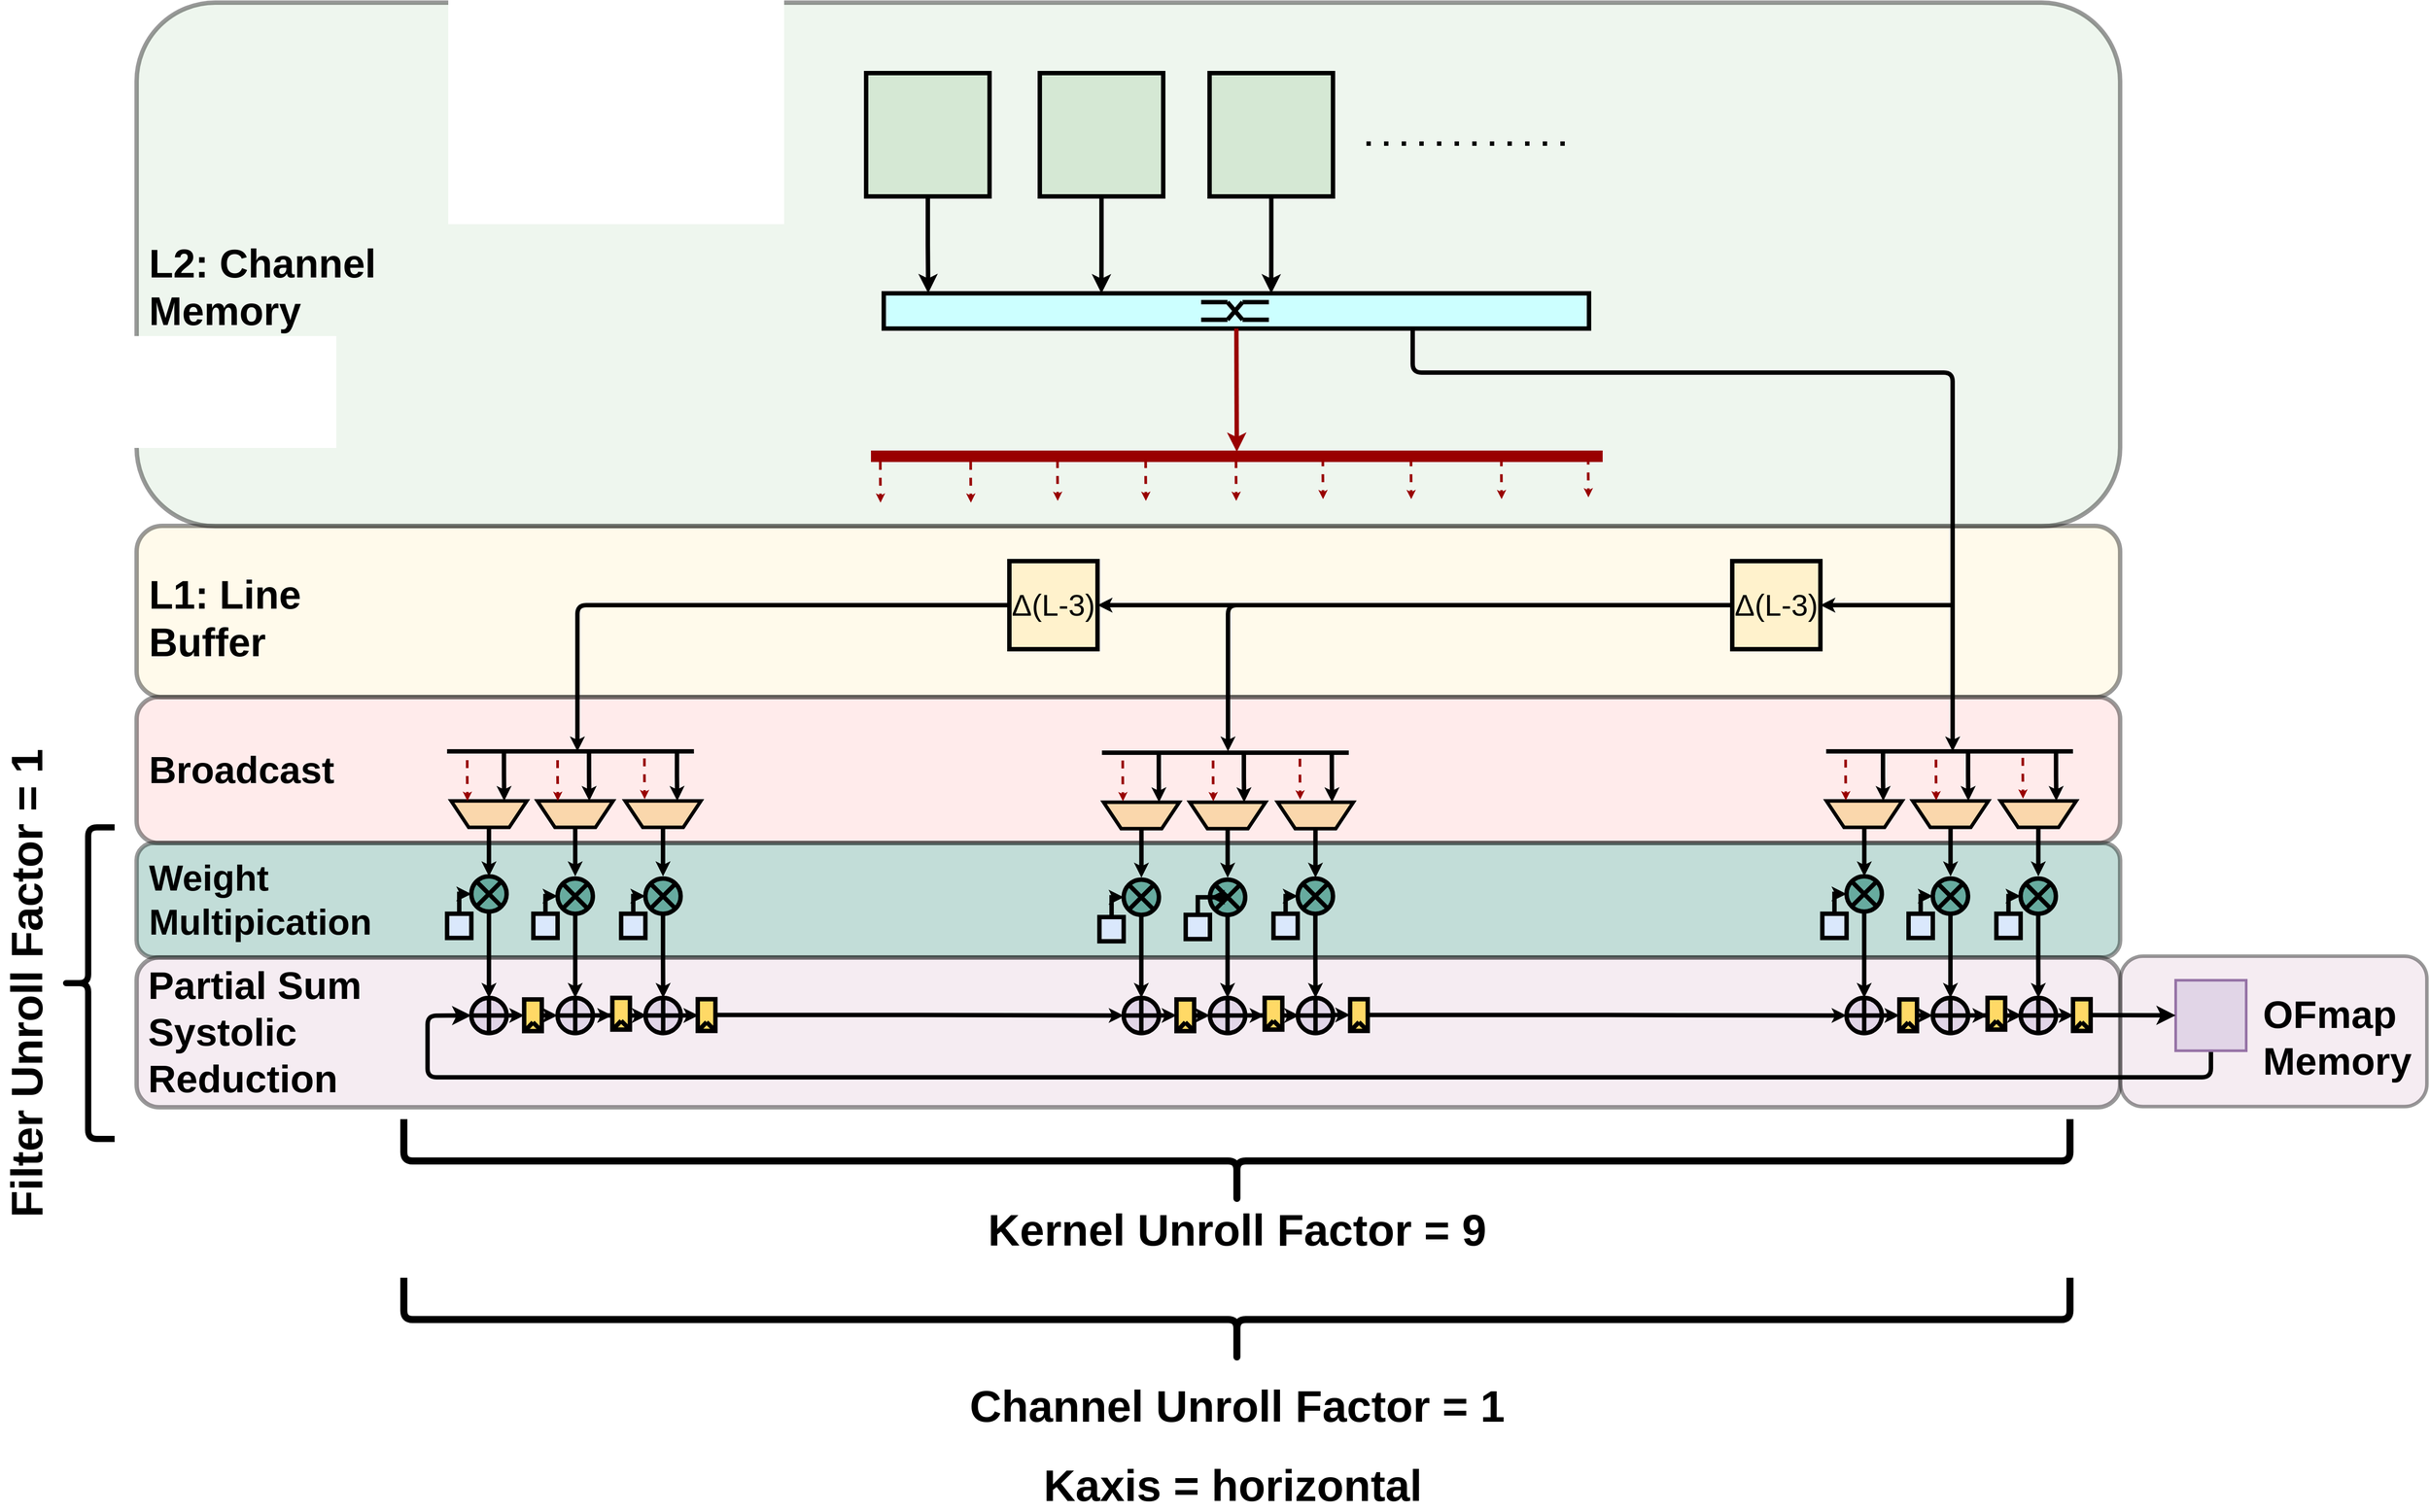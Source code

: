 <mxfile>
    <diagram id="tBNWqD2Q69uykqA2-rGM" name="Page-1">
        <mxGraphModel dx="4900" dy="3179" grid="1" gridSize="10" guides="1" tooltips="1" connect="1" arrows="1" fold="1" page="1" pageScale="1" pageWidth="1100" pageHeight="850" math="0" shadow="0">
            <root>
                <mxCell id="0"/>
                <mxCell id="1" parent="0"/>
                <mxCell id="ybkfhQOrvzYeeOzd-4GA-1" value="" style="rounded=1;whiteSpace=wrap;html=1;fillColor=#FFF2CC;opacity=40;strokeColor=#000000;glass=0;strokeWidth=5;" parent="1" vertex="1">
                    <mxGeometry x="415" y="-206" width="2250" height="194.42" as="geometry"/>
                </mxCell>
                <mxCell id="ybkfhQOrvzYeeOzd-4GA-2" value="" style="rounded=1;whiteSpace=wrap;html=1;fillColor=#FFCCCC;opacity=40;strokeColor=#000000;glass=0;strokeWidth=5;" parent="1" vertex="1">
                    <mxGeometry x="415" y="-11.58" width="2250" height="165.58" as="geometry"/>
                </mxCell>
                <mxCell id="ybkfhQOrvzYeeOzd-4GA-3" value="" style="rounded=1;whiteSpace=wrap;html=1;fillColor=#67AB9F;opacity=40;strokeColor=#000000;glass=0;strokeWidth=5;" parent="1" vertex="1">
                    <mxGeometry x="415" y="154" width="2250" height="130" as="geometry"/>
                </mxCell>
                <mxCell id="ybkfhQOrvzYeeOzd-4GA-4" value="" style="rounded=1;whiteSpace=wrap;html=1;fillColor=#d5e8d4;opacity=40;strokeColor=#000000;glass=0;strokeWidth=5;" parent="1" vertex="1">
                    <mxGeometry x="415" y="-800" width="2250" height="594.42" as="geometry"/>
                </mxCell>
                <mxCell id="ybkfhQOrvzYeeOzd-4GA-5" value="" style="rounded=1;whiteSpace=wrap;html=1;fillColor=#E6D0DE;opacity=40;strokeColor=#000000;glass=0;strokeWidth=5;" parent="1" vertex="1">
                    <mxGeometry x="415" y="284" width="2250" height="170" as="geometry"/>
                </mxCell>
                <mxCell id="ybkfhQOrvzYeeOzd-4GA-6" style="edgeStyle=orthogonalEdgeStyle;rounded=0;orthogonalLoop=1;jettySize=auto;html=1;entryX=0.063;entryY=-0.004;entryDx=0;entryDy=0;entryPerimeter=0;strokeWidth=5;strokeColor=#000000;" parent="1" source="ybkfhQOrvzYeeOzd-4GA-7" target="ybkfhQOrvzYeeOzd-4GA-9" edge="1">
                    <mxGeometry relative="1" as="geometry"/>
                </mxCell>
                <mxCell id="ybkfhQOrvzYeeOzd-4GA-7" value="" style="whiteSpace=wrap;html=1;aspect=fixed;fillColor=#d5e8d4;strokeColor=#000000;strokeWidth=5;" parent="1" vertex="1">
                    <mxGeometry x="1242.51" y="-720" width="140" height="140" as="geometry"/>
                </mxCell>
                <mxCell id="ybkfhQOrvzYeeOzd-4GA-8" value="" style="group;strokeWidth=5;strokeColor=#000000;" parent="1" vertex="1" connectable="0">
                    <mxGeometry x="1262.51" y="-470" width="800" height="40" as="geometry"/>
                </mxCell>
                <mxCell id="ybkfhQOrvzYeeOzd-4GA-9" value="" style="rounded=0;whiteSpace=wrap;html=1;fillColor=#CCFFFF;strokeWidth=5;strokeColor=#000000;" parent="ybkfhQOrvzYeeOzd-4GA-8" vertex="1">
                    <mxGeometry width="800" height="40" as="geometry"/>
                </mxCell>
                <mxCell id="ybkfhQOrvzYeeOzd-4GA-10" value="" style="group;strokeWidth=5;strokeColor=none;" parent="ybkfhQOrvzYeeOzd-4GA-8" vertex="1" connectable="0">
                    <mxGeometry x="360.005" y="10" width="76.856" height="20" as="geometry"/>
                </mxCell>
                <mxCell id="ybkfhQOrvzYeeOzd-4GA-11" value="" style="endArrow=none;html=1;rounded=0;strokeWidth=5;strokeColor=#000000;" parent="ybkfhQOrvzYeeOzd-4GA-10" edge="1">
                    <mxGeometry width="50" height="50" relative="1" as="geometry">
                        <mxPoint as="sourcePoint"/>
                        <mxPoint x="29.888" as="targetPoint"/>
                    </mxGeometry>
                </mxCell>
                <mxCell id="ybkfhQOrvzYeeOzd-4GA-12" value="" style="endArrow=none;html=1;rounded=0;strokeWidth=5;strokeColor=#000000;" parent="ybkfhQOrvzYeeOzd-4GA-10" edge="1">
                    <mxGeometry width="50" height="50" relative="1" as="geometry">
                        <mxPoint x="29.888" as="sourcePoint"/>
                        <mxPoint x="46.967" y="20" as="targetPoint"/>
                    </mxGeometry>
                </mxCell>
                <mxCell id="ybkfhQOrvzYeeOzd-4GA-13" value="" style="endArrow=none;html=1;rounded=0;strokeWidth=5;strokeColor=#000000;" parent="ybkfhQOrvzYeeOzd-4GA-10" edge="1">
                    <mxGeometry width="50" height="50" relative="1" as="geometry">
                        <mxPoint x="29.888" y="20" as="sourcePoint"/>
                        <mxPoint x="46.967" as="targetPoint"/>
                    </mxGeometry>
                </mxCell>
                <mxCell id="ybkfhQOrvzYeeOzd-4GA-14" value="" style="endArrow=none;html=1;rounded=0;strokeWidth=5;strokeColor=#000000;" parent="ybkfhQOrvzYeeOzd-4GA-10" edge="1">
                    <mxGeometry width="50" height="50" relative="1" as="geometry">
                        <mxPoint x="46.967" as="sourcePoint"/>
                        <mxPoint x="76.856" as="targetPoint"/>
                    </mxGeometry>
                </mxCell>
                <mxCell id="ybkfhQOrvzYeeOzd-4GA-15" value="" style="endArrow=none;html=1;rounded=0;strokeWidth=5;strokeColor=#000000;" parent="ybkfhQOrvzYeeOzd-4GA-10" edge="1">
                    <mxGeometry width="50" height="50" relative="1" as="geometry">
                        <mxPoint x="46.967" y="20" as="sourcePoint"/>
                        <mxPoint x="76.856" y="20" as="targetPoint"/>
                    </mxGeometry>
                </mxCell>
                <mxCell id="ybkfhQOrvzYeeOzd-4GA-16" value="" style="endArrow=none;html=1;rounded=0;strokeWidth=5;strokeColor=#000000;" parent="ybkfhQOrvzYeeOzd-4GA-10" edge="1">
                    <mxGeometry width="50" height="50" relative="1" as="geometry">
                        <mxPoint y="20" as="sourcePoint"/>
                        <mxPoint x="29.888" y="20" as="targetPoint"/>
                    </mxGeometry>
                </mxCell>
                <mxCell id="ybkfhQOrvzYeeOzd-4GA-17" style="edgeStyle=orthogonalEdgeStyle;rounded=0;orthogonalLoop=1;jettySize=auto;html=1;entryX=0.388;entryY=0.003;entryDx=0;entryDy=0;entryPerimeter=0;strokeWidth=5;strokeColor=#000000;" parent="1" source="ybkfhQOrvzYeeOzd-4GA-18" edge="1">
                    <mxGeometry relative="1" as="geometry">
                        <mxPoint x="1509.43" y="-469.88" as="targetPoint"/>
                    </mxGeometry>
                </mxCell>
                <mxCell id="ybkfhQOrvzYeeOzd-4GA-18" value="" style="whiteSpace=wrap;html=1;aspect=fixed;fillColor=#d5e8d4;strokeColor=#000000;strokeWidth=5;" parent="1" vertex="1">
                    <mxGeometry x="1439.51" y="-720" width="140" height="140" as="geometry"/>
                </mxCell>
                <mxCell id="ybkfhQOrvzYeeOzd-4GA-19" value="" style="endArrow=none;dashed=1;html=1;dashPattern=1 3;strokeWidth=5;rounded=0;strokeColor=#000000;" parent="1" edge="1">
                    <mxGeometry width="50" height="50" relative="1" as="geometry">
                        <mxPoint x="1810.02" y="-640" as="sourcePoint"/>
                        <mxPoint x="2042.51" y="-640" as="targetPoint"/>
                    </mxGeometry>
                </mxCell>
                <mxCell id="ybkfhQOrvzYeeOzd-4GA-21" style="edgeStyle=orthogonalEdgeStyle;rounded=0;jumpStyle=none;jumpSize=6;orthogonalLoop=1;jettySize=auto;html=1;startArrow=none;startFill=0;endArrow=classic;endFill=1;startSize=1;endSize=1;strokeColor=#000000;strokeWidth=5;entryX=0.5;entryY=0;entryDx=0;entryDy=0;" parent="1" source="ybkfhQOrvzYeeOzd-4GA-22" target="ybkfhQOrvzYeeOzd-4GA-26" edge="1">
                    <mxGeometry relative="1" as="geometry">
                        <mxPoint x="825.66" y="259.84" as="targetPoint"/>
                        <Array as="points"/>
                    </mxGeometry>
                </mxCell>
                <mxCell id="ybkfhQOrvzYeeOzd-4GA-22" value="" style="ellipse;whiteSpace=wrap;html=1;aspect=fixed;fillColor=#67AB9F;strokeWidth=5;strokeColor=#000000;" parent="1" vertex="1">
                    <mxGeometry x="794.67" y="191.84" width="40" height="40" as="geometry"/>
                </mxCell>
                <mxCell id="ybkfhQOrvzYeeOzd-4GA-23" value="" style="endArrow=none;html=1;rounded=0;strokeColor=#000000;strokeWidth=5;exitX=0;exitY=0;exitDx=0;exitDy=0;entryX=1;entryY=1;entryDx=0;entryDy=0;" parent="1" source="ybkfhQOrvzYeeOzd-4GA-22" target="ybkfhQOrvzYeeOzd-4GA-22" edge="1">
                    <mxGeometry width="50" height="50" relative="1" as="geometry">
                        <mxPoint x="849.67" y="243.59" as="sourcePoint"/>
                        <mxPoint x="874.67" y="212.34" as="targetPoint"/>
                    </mxGeometry>
                </mxCell>
                <mxCell id="ybkfhQOrvzYeeOzd-4GA-24" value="" style="endArrow=none;html=1;rounded=0;strokeColor=#000000;strokeWidth=5;exitX=0;exitY=1;exitDx=0;exitDy=0;entryX=1;entryY=0;entryDx=0;entryDy=0;" parent="1" source="ybkfhQOrvzYeeOzd-4GA-22" target="ybkfhQOrvzYeeOzd-4GA-22" edge="1">
                    <mxGeometry width="50" height="50" relative="1" as="geometry">
                        <mxPoint x="805.528" y="188.412" as="sourcePoint"/>
                        <mxPoint x="833.981" y="223.553" as="targetPoint"/>
                    </mxGeometry>
                </mxCell>
                <mxCell id="ybkfhQOrvzYeeOzd-4GA-25" style="edgeStyle=orthogonalEdgeStyle;rounded=0;jumpStyle=none;jumpSize=6;orthogonalLoop=1;jettySize=auto;html=1;entryX=0;entryY=0.5;entryDx=0;entryDy=0;startArrow=none;startFill=0;endArrow=classic;endFill=1;startSize=1;endSize=1;strokeColor=#000000;strokeWidth=5;" parent="1" source="ybkfhQOrvzYeeOzd-4GA-26" target="ybkfhQOrvzYeeOzd-4GA-58" edge="1">
                    <mxGeometry relative="1" as="geometry"/>
                </mxCell>
                <mxCell id="ybkfhQOrvzYeeOzd-4GA-26" value="" style="ellipse;whiteSpace=wrap;html=1;aspect=fixed;fillColor=#e1d5e7;strokeColor=#000000;strokeWidth=5;" parent="1" vertex="1">
                    <mxGeometry x="794.67" y="329.84" width="40" height="40" as="geometry"/>
                </mxCell>
                <mxCell id="ybkfhQOrvzYeeOzd-4GA-27" value="" style="endArrow=none;html=1;rounded=0;strokeColor=#000000;entryX=0.5;entryY=0;entryDx=0;entryDy=0;exitX=0.5;exitY=1;exitDx=0;exitDy=0;strokeWidth=5;" parent="1" source="ybkfhQOrvzYeeOzd-4GA-26" target="ybkfhQOrvzYeeOzd-4GA-26" edge="1">
                    <mxGeometry width="50" height="50" relative="1" as="geometry">
                        <mxPoint x="794.67" y="284.34" as="sourcePoint"/>
                        <mxPoint x="844.67" y="234.34" as="targetPoint"/>
                    </mxGeometry>
                </mxCell>
                <mxCell id="ybkfhQOrvzYeeOzd-4GA-28" value="" style="endArrow=none;html=1;rounded=0;strokeColor=#000000;entryX=0;entryY=0.5;entryDx=0;entryDy=0;exitX=1;exitY=0.5;exitDx=0;exitDy=0;strokeWidth=5;" parent="1" source="ybkfhQOrvzYeeOzd-4GA-26" target="ybkfhQOrvzYeeOzd-4GA-26" edge="1">
                    <mxGeometry width="50" height="50" relative="1" as="geometry">
                        <mxPoint x="844.67" y="184.34" as="sourcePoint"/>
                        <mxPoint x="844.67" y="124.34" as="targetPoint"/>
                    </mxGeometry>
                </mxCell>
                <mxCell id="ybkfhQOrvzYeeOzd-4GA-29" style="edgeStyle=orthogonalEdgeStyle;rounded=0;jumpStyle=none;jumpSize=6;orthogonalLoop=1;jettySize=auto;html=1;entryX=0;entryY=0.5;entryDx=0;entryDy=0;startArrow=none;startFill=0;endArrow=classic;endFill=1;startSize=1;endSize=1;strokeColor=#000000;strokeWidth=5;" parent="1" source="ybkfhQOrvzYeeOzd-4GA-30" target="ybkfhQOrvzYeeOzd-4GA-22" edge="1">
                    <mxGeometry relative="1" as="geometry">
                        <Array as="points">
                            <mxPoint x="780.83" y="211.84"/>
                        </Array>
                    </mxGeometry>
                </mxCell>
                <mxCell id="ybkfhQOrvzYeeOzd-4GA-30" value="" style="whiteSpace=wrap;html=1;aspect=fixed;fillColor=#dae8fc;strokeColor=#000000;strokeWidth=5;" parent="1" vertex="1">
                    <mxGeometry x="767.17" y="234.34" width="27.5" height="27.5" as="geometry"/>
                </mxCell>
                <mxCell id="ybkfhQOrvzYeeOzd-4GA-31" style="edgeStyle=orthogonalEdgeStyle;rounded=0;jumpStyle=none;jumpSize=6;orthogonalLoop=1;jettySize=auto;html=1;entryX=0.5;entryY=0;entryDx=0;entryDy=0;startArrow=none;startFill=0;endArrow=classic;endFill=1;startSize=1;endSize=1;strokeColor=#000000;strokeWidth=5;" parent="1" source="ybkfhQOrvzYeeOzd-4GA-32" target="ybkfhQOrvzYeeOzd-4GA-39" edge="1">
                    <mxGeometry relative="1" as="geometry"/>
                </mxCell>
                <mxCell id="ybkfhQOrvzYeeOzd-4GA-32" value="" style="ellipse;whiteSpace=wrap;html=1;aspect=fixed;fillColor=#67AB9F;strokeWidth=5;strokeColor=#000000;" parent="1" vertex="1">
                    <mxGeometry x="892.51" y="194.34" width="40" height="40" as="geometry"/>
                </mxCell>
                <mxCell id="ybkfhQOrvzYeeOzd-4GA-33" value="" style="endArrow=none;html=1;rounded=0;strokeColor=#000000;strokeWidth=5;exitX=0;exitY=0;exitDx=0;exitDy=0;entryX=1;entryY=1;entryDx=0;entryDy=0;" parent="1" source="ybkfhQOrvzYeeOzd-4GA-32" target="ybkfhQOrvzYeeOzd-4GA-32" edge="1">
                    <mxGeometry width="50" height="50" relative="1" as="geometry">
                        <mxPoint x="897.51" y="226.09" as="sourcePoint"/>
                        <mxPoint x="922.51" y="194.84" as="targetPoint"/>
                    </mxGeometry>
                </mxCell>
                <mxCell id="ybkfhQOrvzYeeOzd-4GA-34" value="" style="endArrow=none;html=1;rounded=0;strokeColor=#000000;strokeWidth=5;exitX=0;exitY=1;exitDx=0;exitDy=0;entryX=1;entryY=0;entryDx=0;entryDy=0;" parent="1" source="ybkfhQOrvzYeeOzd-4GA-32" target="ybkfhQOrvzYeeOzd-4GA-32" edge="1">
                    <mxGeometry width="50" height="50" relative="1" as="geometry">
                        <mxPoint x="853.368" y="170.912" as="sourcePoint"/>
                        <mxPoint x="881.821" y="206.053" as="targetPoint"/>
                    </mxGeometry>
                </mxCell>
                <mxCell id="ybkfhQOrvzYeeOzd-4GA-35" style="edgeStyle=orthogonalEdgeStyle;rounded=0;jumpStyle=none;jumpSize=6;orthogonalLoop=1;jettySize=auto;html=1;entryX=0;entryY=0.5;entryDx=0;entryDy=0;startArrow=none;startFill=0;endArrow=classic;endFill=1;startSize=1;endSize=1;strokeColor=#000000;strokeWidth=5;" parent="1" source="ybkfhQOrvzYeeOzd-4GA-36" target="ybkfhQOrvzYeeOzd-4GA-32" edge="1">
                    <mxGeometry relative="1" as="geometry"/>
                </mxCell>
                <mxCell id="ybkfhQOrvzYeeOzd-4GA-36" value="" style="whiteSpace=wrap;html=1;aspect=fixed;fillColor=#dae8fc;strokeColor=#000000;strokeWidth=5;" parent="1" vertex="1">
                    <mxGeometry x="865.01" y="234.34" width="27.5" height="27.5" as="geometry"/>
                </mxCell>
                <mxCell id="ybkfhQOrvzYeeOzd-4GA-37" style="edgeStyle=orthogonalEdgeStyle;rounded=0;jumpStyle=none;jumpSize=6;orthogonalLoop=1;jettySize=auto;html=1;startArrow=none;startFill=0;endArrow=classic;endFill=1;startSize=1;endSize=1;strokeColor=#000000;strokeWidth=5;" parent="1" edge="1">
                    <mxGeometry relative="1" as="geometry">
                        <mxPoint x="993.77" y="349.84" as="targetPoint"/>
                        <mxPoint x="972.61" y="349.86" as="sourcePoint"/>
                    </mxGeometry>
                </mxCell>
                <mxCell id="ybkfhQOrvzYeeOzd-4GA-38" style="edgeStyle=orthogonalEdgeStyle;rounded=0;jumpStyle=none;jumpSize=6;orthogonalLoop=1;jettySize=auto;html=1;entryX=-0.007;entryY=0.555;entryDx=0;entryDy=0;entryPerimeter=0;startArrow=none;startFill=0;endArrow=classic;endFill=1;startSize=1;endSize=1;strokeColor=#000000;strokeWidth=5;" parent="1" source="ybkfhQOrvzYeeOzd-4GA-39" target="ybkfhQOrvzYeeOzd-4GA-52" edge="1">
                    <mxGeometry relative="1" as="geometry"/>
                </mxCell>
                <mxCell id="ybkfhQOrvzYeeOzd-4GA-39" value="" style="ellipse;whiteSpace=wrap;html=1;aspect=fixed;fillColor=#e1d5e7;strokeColor=#000000;strokeWidth=5;" parent="1" vertex="1">
                    <mxGeometry x="892.51" y="329.84" width="40" height="40" as="geometry"/>
                </mxCell>
                <mxCell id="ybkfhQOrvzYeeOzd-4GA-40" value="" style="endArrow=none;html=1;rounded=0;strokeColor=#000000;entryX=0.5;entryY=0;entryDx=0;entryDy=0;exitX=0.5;exitY=1;exitDx=0;exitDy=0;strokeWidth=5;" parent="1" source="ybkfhQOrvzYeeOzd-4GA-39" target="ybkfhQOrvzYeeOzd-4GA-39" edge="1">
                    <mxGeometry width="50" height="50" relative="1" as="geometry">
                        <mxPoint x="892.51" y="284.34" as="sourcePoint"/>
                        <mxPoint x="942.51" y="234.34" as="targetPoint"/>
                    </mxGeometry>
                </mxCell>
                <mxCell id="ybkfhQOrvzYeeOzd-4GA-41" value="" style="endArrow=none;html=1;rounded=0;strokeColor=#000000;entryX=0;entryY=0.5;entryDx=0;entryDy=0;exitX=1;exitY=0.5;exitDx=0;exitDy=0;strokeWidth=5;" parent="1" source="ybkfhQOrvzYeeOzd-4GA-39" target="ybkfhQOrvzYeeOzd-4GA-39" edge="1">
                    <mxGeometry width="50" height="50" relative="1" as="geometry">
                        <mxPoint x="942.51" y="184.34" as="sourcePoint"/>
                        <mxPoint x="942.51" y="124.34" as="targetPoint"/>
                    </mxGeometry>
                </mxCell>
                <mxCell id="ybkfhQOrvzYeeOzd-4GA-42" style="edgeStyle=orthogonalEdgeStyle;rounded=0;jumpStyle=none;jumpSize=6;orthogonalLoop=1;jettySize=auto;html=1;entryX=0.5;entryY=0;entryDx=0;entryDy=0;startArrow=none;startFill=0;endArrow=classic;endFill=1;startSize=1;endSize=1;strokeColor=#000000;strokeWidth=5;" parent="1" source="ybkfhQOrvzYeeOzd-4GA-43" target="ybkfhQOrvzYeeOzd-4GA-49" edge="1">
                    <mxGeometry relative="1" as="geometry"/>
                </mxCell>
                <mxCell id="ybkfhQOrvzYeeOzd-4GA-43" value="" style="ellipse;whiteSpace=wrap;html=1;aspect=fixed;fillColor=#67AB9F;strokeWidth=5;strokeColor=#000000;" parent="1" vertex="1">
                    <mxGeometry x="992.1" y="194.34" width="40" height="40" as="geometry"/>
                </mxCell>
                <mxCell id="ybkfhQOrvzYeeOzd-4GA-44" value="" style="endArrow=none;html=1;rounded=0;strokeColor=#000000;strokeWidth=5;exitX=0;exitY=0;exitDx=0;exitDy=0;entryX=1;entryY=1;entryDx=0;entryDy=0;" parent="1" source="ybkfhQOrvzYeeOzd-4GA-43" target="ybkfhQOrvzYeeOzd-4GA-43" edge="1">
                    <mxGeometry width="50" height="50" relative="1" as="geometry">
                        <mxPoint x="997.1" y="226.09" as="sourcePoint"/>
                        <mxPoint x="1022.1" y="194.84" as="targetPoint"/>
                    </mxGeometry>
                </mxCell>
                <mxCell id="ybkfhQOrvzYeeOzd-4GA-45" value="" style="endArrow=none;html=1;rounded=0;strokeColor=#000000;strokeWidth=5;exitX=0;exitY=1;exitDx=0;exitDy=0;entryX=1;entryY=0;entryDx=0;entryDy=0;" parent="1" source="ybkfhQOrvzYeeOzd-4GA-43" target="ybkfhQOrvzYeeOzd-4GA-43" edge="1">
                    <mxGeometry width="50" height="50" relative="1" as="geometry">
                        <mxPoint x="952.958" y="170.912" as="sourcePoint"/>
                        <mxPoint x="981.411" y="206.053" as="targetPoint"/>
                    </mxGeometry>
                </mxCell>
                <mxCell id="ybkfhQOrvzYeeOzd-4GA-46" style="edgeStyle=orthogonalEdgeStyle;rounded=0;jumpStyle=none;jumpSize=6;orthogonalLoop=1;jettySize=auto;html=1;entryX=0;entryY=0.5;entryDx=0;entryDy=0;startArrow=none;startFill=0;endArrow=classic;endFill=1;startSize=1;endSize=1;strokeColor=#000000;strokeWidth=5;" parent="1" source="ybkfhQOrvzYeeOzd-4GA-47" target="ybkfhQOrvzYeeOzd-4GA-43" edge="1">
                    <mxGeometry relative="1" as="geometry"/>
                </mxCell>
                <mxCell id="ybkfhQOrvzYeeOzd-4GA-47" value="" style="whiteSpace=wrap;html=1;aspect=fixed;fillColor=#dae8fc;strokeColor=#000000;strokeWidth=5;" parent="1" vertex="1">
                    <mxGeometry x="964.6" y="234.34" width="27.5" height="27.5" as="geometry"/>
                </mxCell>
                <mxCell id="ybkfhQOrvzYeeOzd-4GA-48" style="edgeStyle=orthogonalEdgeStyle;rounded=0;jumpStyle=none;jumpSize=6;orthogonalLoop=1;jettySize=auto;html=1;entryX=0;entryY=0.5;entryDx=0;entryDy=0;startArrow=none;startFill=0;endArrow=classic;endFill=1;startSize=1;endSize=1;strokeColor=#000000;strokeWidth=5;" parent="1" source="ybkfhQOrvzYeeOzd-4GA-49" target="ybkfhQOrvzYeeOzd-4GA-110" edge="1">
                    <mxGeometry relative="1" as="geometry"/>
                </mxCell>
                <mxCell id="ybkfhQOrvzYeeOzd-4GA-49" value="" style="ellipse;whiteSpace=wrap;html=1;aspect=fixed;fillColor=#e1d5e7;strokeColor=#000000;strokeWidth=5;" parent="1" vertex="1">
                    <mxGeometry x="992.27" y="329.84" width="40" height="40" as="geometry"/>
                </mxCell>
                <mxCell id="ybkfhQOrvzYeeOzd-4GA-50" value="" style="endArrow=none;html=1;rounded=0;strokeColor=#000000;entryX=0.5;entryY=0;entryDx=0;entryDy=0;exitX=0.5;exitY=1;exitDx=0;exitDy=0;strokeWidth=5;" parent="1" source="ybkfhQOrvzYeeOzd-4GA-49" target="ybkfhQOrvzYeeOzd-4GA-49" edge="1">
                    <mxGeometry width="50" height="50" relative="1" as="geometry">
                        <mxPoint x="992.27" y="304.84" as="sourcePoint"/>
                        <mxPoint x="1042.27" y="254.84" as="targetPoint"/>
                    </mxGeometry>
                </mxCell>
                <mxCell id="ybkfhQOrvzYeeOzd-4GA-51" value="" style="endArrow=none;html=1;rounded=0;strokeColor=#000000;entryX=0;entryY=0.5;entryDx=0;entryDy=0;exitX=1;exitY=0.5;exitDx=0;exitDy=0;strokeWidth=5;" parent="1" source="ybkfhQOrvzYeeOzd-4GA-49" target="ybkfhQOrvzYeeOzd-4GA-49" edge="1">
                    <mxGeometry width="50" height="50" relative="1" as="geometry">
                        <mxPoint x="1042.27" y="204.84" as="sourcePoint"/>
                        <mxPoint x="1042.27" y="144.84" as="targetPoint"/>
                    </mxGeometry>
                </mxCell>
                <mxCell id="ybkfhQOrvzYeeOzd-4GA-52" value="" style="rounded=0;whiteSpace=wrap;html=1;glass=0;strokeColor=#000000;strokeWidth=5;fillColor=#FFD966;" parent="1" vertex="1">
                    <mxGeometry x="954.6" y="329.84" width="20" height="36" as="geometry"/>
                </mxCell>
                <mxCell id="ybkfhQOrvzYeeOzd-4GA-53" value="" style="endArrow=none;html=1;rounded=0;startSize=1;endSize=1;strokeColor=#000000;strokeWidth=5;jumpStyle=none;jumpSize=6;" parent="1" edge="1">
                    <mxGeometry width="50" height="50" relative="1" as="geometry">
                        <mxPoint x="954.6" y="366.34" as="sourcePoint"/>
                        <mxPoint x="964.6" y="355.84" as="targetPoint"/>
                    </mxGeometry>
                </mxCell>
                <mxCell id="ybkfhQOrvzYeeOzd-4GA-54" value="" style="endArrow=none;html=1;rounded=0;startSize=1;endSize=1;strokeColor=#000000;strokeWidth=5;jumpStyle=none;jumpSize=6;" parent="1" edge="1">
                    <mxGeometry width="50" height="50" relative="1" as="geometry">
                        <mxPoint x="964.6" y="355.84" as="sourcePoint"/>
                        <mxPoint x="974.6" y="365.84" as="targetPoint"/>
                    </mxGeometry>
                </mxCell>
                <mxCell id="ybkfhQOrvzYeeOzd-4GA-56" style="edgeStyle=orthogonalEdgeStyle;rounded=0;jumpStyle=none;jumpSize=6;orthogonalLoop=1;jettySize=auto;html=1;entryX=0.5;entryY=0;entryDx=0;entryDy=0;startArrow=none;startFill=0;endArrow=classic;endFill=1;startSize=1;endSize=1;strokeColor=#000000;strokeWidth=5;exitX=0.5;exitY=0;exitDx=0;exitDy=0;" parent="1" source="22" target="ybkfhQOrvzYeeOzd-4GA-22" edge="1">
                    <mxGeometry relative="1" as="geometry">
                        <mxPoint x="814.286" y="99.84" as="sourcePoint"/>
                    </mxGeometry>
                </mxCell>
                <mxCell id="ybkfhQOrvzYeeOzd-4GA-57" style="edgeStyle=orthogonalEdgeStyle;rounded=0;jumpStyle=none;jumpSize=6;orthogonalLoop=1;jettySize=auto;html=1;entryX=0;entryY=0.5;entryDx=0;entryDy=0;startArrow=none;startFill=0;endArrow=classic;endFill=1;startSize=1;endSize=1;strokeColor=#000000;strokeWidth=5;" parent="1" source="ybkfhQOrvzYeeOzd-4GA-58" target="ybkfhQOrvzYeeOzd-4GA-39" edge="1">
                    <mxGeometry relative="1" as="geometry">
                        <Array as="points">
                            <mxPoint x="884.6" y="349.84"/>
                        </Array>
                    </mxGeometry>
                </mxCell>
                <mxCell id="ybkfhQOrvzYeeOzd-4GA-58" value="" style="rounded=0;whiteSpace=wrap;html=1;glass=0;strokeColor=#000000;strokeWidth=5;fillColor=#FFD966;" parent="1" vertex="1">
                    <mxGeometry x="854.6" y="331.59" width="20" height="36" as="geometry"/>
                </mxCell>
                <mxCell id="ybkfhQOrvzYeeOzd-4GA-59" value="" style="endArrow=none;html=1;rounded=0;startSize=1;endSize=1;strokeColor=#000000;strokeWidth=5;jumpStyle=none;jumpSize=6;" parent="1" edge="1">
                    <mxGeometry width="50" height="50" relative="1" as="geometry">
                        <mxPoint x="854.6" y="368.09" as="sourcePoint"/>
                        <mxPoint x="864.6" y="357.59" as="targetPoint"/>
                    </mxGeometry>
                </mxCell>
                <mxCell id="ybkfhQOrvzYeeOzd-4GA-60" value="" style="endArrow=none;html=1;rounded=0;startSize=1;endSize=1;strokeColor=#000000;strokeWidth=5;jumpStyle=none;jumpSize=6;" parent="1" edge="1">
                    <mxGeometry width="50" height="50" relative="1" as="geometry">
                        <mxPoint x="864.6" y="357.59" as="sourcePoint"/>
                        <mxPoint x="874.6" y="367.59" as="targetPoint"/>
                    </mxGeometry>
                </mxCell>
                <mxCell id="ybkfhQOrvzYeeOzd-4GA-61" style="edgeStyle=orthogonalEdgeStyle;rounded=1;jumpStyle=none;jumpSize=6;orthogonalLoop=1;jettySize=auto;html=1;startArrow=none;startFill=0;endArrow=classic;endFill=1;startSize=1;endSize=1;strokeColor=#000000;strokeWidth=5;exitX=0.5;exitY=1;exitDx=0;exitDy=0;" parent="1" source="ybkfhQOrvzYeeOzd-4GA-66" edge="1">
                    <mxGeometry relative="1" as="geometry">
                        <Array as="points">
                            <mxPoint x="915" y="-116"/>
                        </Array>
                        <mxPoint x="1039.521" y="-66" as="sourcePoint"/>
                        <mxPoint x="915" y="50" as="targetPoint"/>
                    </mxGeometry>
                </mxCell>
                <mxCell id="ybkfhQOrvzYeeOzd-4GA-66" value="&lt;span style=&quot;font-family: &amp;#34;arial unicode ms&amp;#34; , &amp;#34;lucida sans unicode&amp;#34; , sans-serif ; font-size: 34px&quot;&gt;Δ(L-3)&lt;/span&gt;" style="whiteSpace=wrap;html=1;aspect=fixed;fillColor=#fff2cc;strokeColor=#000000;rotation=90;strokeWidth=5;horizontal=0;" parent="1" vertex="1">
                    <mxGeometry x="1405" y="-166" width="100" height="100" as="geometry"/>
                </mxCell>
                <mxCell id="ybkfhQOrvzYeeOzd-4GA-68" style="edgeStyle=orthogonalEdgeStyle;rounded=0;jumpStyle=none;jumpSize=6;orthogonalLoop=1;jettySize=auto;html=1;startArrow=none;startFill=0;endArrow=classic;endFill=1;startSize=1;endSize=1;strokeColor=#000000;strokeWidth=5;entryX=0.5;entryY=0;entryDx=0;entryDy=0;" parent="1" source="ybkfhQOrvzYeeOzd-4GA-69" target="ybkfhQOrvzYeeOzd-4GA-73" edge="1">
                    <mxGeometry relative="1" as="geometry">
                        <mxPoint x="1565.66" y="259.84" as="targetPoint"/>
                        <Array as="points"/>
                    </mxGeometry>
                </mxCell>
                <mxCell id="ybkfhQOrvzYeeOzd-4GA-69" value="" style="ellipse;whiteSpace=wrap;html=1;aspect=fixed;fillColor=#67AB9F;strokeWidth=5;strokeColor=#000000;" parent="1" vertex="1">
                    <mxGeometry x="1534.67" y="195.59" width="40" height="40" as="geometry"/>
                </mxCell>
                <mxCell id="ybkfhQOrvzYeeOzd-4GA-70" value="" style="endArrow=none;html=1;rounded=0;strokeColor=#000000;strokeWidth=5;exitX=0;exitY=0;exitDx=0;exitDy=0;entryX=1;entryY=1;entryDx=0;entryDy=0;" parent="1" source="ybkfhQOrvzYeeOzd-4GA-69" target="ybkfhQOrvzYeeOzd-4GA-69" edge="1">
                    <mxGeometry width="50" height="50" relative="1" as="geometry">
                        <mxPoint x="1589.67" y="247.34" as="sourcePoint"/>
                        <mxPoint x="1614.67" y="216.09" as="targetPoint"/>
                    </mxGeometry>
                </mxCell>
                <mxCell id="ybkfhQOrvzYeeOzd-4GA-71" value="" style="endArrow=none;html=1;rounded=0;strokeColor=#000000;strokeWidth=5;exitX=0;exitY=1;exitDx=0;exitDy=0;entryX=1;entryY=0;entryDx=0;entryDy=0;" parent="1" source="ybkfhQOrvzYeeOzd-4GA-69" target="ybkfhQOrvzYeeOzd-4GA-69" edge="1">
                    <mxGeometry width="50" height="50" relative="1" as="geometry">
                        <mxPoint x="1545.528" y="192.162" as="sourcePoint"/>
                        <mxPoint x="1573.981" y="227.303" as="targetPoint"/>
                    </mxGeometry>
                </mxCell>
                <mxCell id="ybkfhQOrvzYeeOzd-4GA-72" style="edgeStyle=orthogonalEdgeStyle;rounded=0;jumpStyle=none;jumpSize=6;orthogonalLoop=1;jettySize=auto;html=1;entryX=0;entryY=0.5;entryDx=0;entryDy=0;startArrow=none;startFill=0;endArrow=classic;endFill=1;startSize=1;endSize=1;strokeColor=#000000;strokeWidth=5;" parent="1" source="ybkfhQOrvzYeeOzd-4GA-73" target="ybkfhQOrvzYeeOzd-4GA-105" edge="1">
                    <mxGeometry relative="1" as="geometry"/>
                </mxCell>
                <mxCell id="ybkfhQOrvzYeeOzd-4GA-73" value="" style="ellipse;whiteSpace=wrap;html=1;aspect=fixed;fillColor=#e1d5e7;strokeColor=#000000;strokeWidth=5;" parent="1" vertex="1">
                    <mxGeometry x="1534.67" y="329.84" width="40" height="40" as="geometry"/>
                </mxCell>
                <mxCell id="ybkfhQOrvzYeeOzd-4GA-74" value="" style="endArrow=none;html=1;rounded=0;strokeColor=#000000;entryX=0.5;entryY=0;entryDx=0;entryDy=0;exitX=0.5;exitY=1;exitDx=0;exitDy=0;strokeWidth=5;" parent="1" source="ybkfhQOrvzYeeOzd-4GA-73" target="ybkfhQOrvzYeeOzd-4GA-73" edge="1">
                    <mxGeometry width="50" height="50" relative="1" as="geometry">
                        <mxPoint x="1534.67" y="284.34" as="sourcePoint"/>
                        <mxPoint x="1584.67" y="234.34" as="targetPoint"/>
                    </mxGeometry>
                </mxCell>
                <mxCell id="ybkfhQOrvzYeeOzd-4GA-75" value="" style="endArrow=none;html=1;rounded=0;strokeColor=#000000;entryX=0;entryY=0.5;entryDx=0;entryDy=0;exitX=1;exitY=0.5;exitDx=0;exitDy=0;strokeWidth=5;" parent="1" source="ybkfhQOrvzYeeOzd-4GA-73" target="ybkfhQOrvzYeeOzd-4GA-73" edge="1">
                    <mxGeometry width="50" height="50" relative="1" as="geometry">
                        <mxPoint x="1584.67" y="184.34" as="sourcePoint"/>
                        <mxPoint x="1584.67" y="124.34" as="targetPoint"/>
                    </mxGeometry>
                </mxCell>
                <mxCell id="ybkfhQOrvzYeeOzd-4GA-76" style="edgeStyle=orthogonalEdgeStyle;rounded=0;jumpStyle=none;jumpSize=6;orthogonalLoop=1;jettySize=auto;html=1;entryX=0;entryY=0.5;entryDx=0;entryDy=0;startArrow=none;startFill=0;endArrow=classic;endFill=1;startSize=1;endSize=1;strokeColor=#000000;strokeWidth=5;" parent="1" source="ybkfhQOrvzYeeOzd-4GA-77" target="ybkfhQOrvzYeeOzd-4GA-69" edge="1">
                    <mxGeometry relative="1" as="geometry">
                        <Array as="points">
                            <mxPoint x="1520.83" y="215.59"/>
                        </Array>
                    </mxGeometry>
                </mxCell>
                <mxCell id="ybkfhQOrvzYeeOzd-4GA-77" value="" style="whiteSpace=wrap;html=1;aspect=fixed;fillColor=#dae8fc;strokeColor=#000000;strokeWidth=5;" parent="1" vertex="1">
                    <mxGeometry x="1507.17" y="238.09" width="27.5" height="27.5" as="geometry"/>
                </mxCell>
                <mxCell id="ybkfhQOrvzYeeOzd-4GA-78" style="edgeStyle=orthogonalEdgeStyle;rounded=0;jumpStyle=none;jumpSize=6;orthogonalLoop=1;jettySize=auto;html=1;entryX=0.5;entryY=0;entryDx=0;entryDy=0;startArrow=none;startFill=0;endArrow=classic;endFill=1;startSize=1;endSize=1;strokeColor=#000000;strokeWidth=5;" parent="1" source="ybkfhQOrvzYeeOzd-4GA-79" target="ybkfhQOrvzYeeOzd-4GA-86" edge="1">
                    <mxGeometry relative="1" as="geometry"/>
                </mxCell>
                <mxCell id="ybkfhQOrvzYeeOzd-4GA-79" value="" style="ellipse;whiteSpace=wrap;html=1;aspect=fixed;fillColor=#67AB9F;strokeWidth=5;strokeColor=#000000;" parent="1" vertex="1">
                    <mxGeometry x="1632.51" y="195.59" width="40" height="40" as="geometry"/>
                </mxCell>
                <mxCell id="ybkfhQOrvzYeeOzd-4GA-80" value="" style="endArrow=none;html=1;rounded=0;strokeColor=#000000;strokeWidth=5;exitX=0;exitY=0;exitDx=0;exitDy=0;entryX=1;entryY=1;entryDx=0;entryDy=0;" parent="1" source="ybkfhQOrvzYeeOzd-4GA-79" target="ybkfhQOrvzYeeOzd-4GA-79" edge="1">
                    <mxGeometry width="50" height="50" relative="1" as="geometry">
                        <mxPoint x="1637.51" y="227.34" as="sourcePoint"/>
                        <mxPoint x="1662.51" y="196.09" as="targetPoint"/>
                    </mxGeometry>
                </mxCell>
                <mxCell id="ybkfhQOrvzYeeOzd-4GA-81" value="" style="endArrow=none;html=1;rounded=0;strokeColor=#000000;strokeWidth=5;exitX=0;exitY=1;exitDx=0;exitDy=0;entryX=1;entryY=0;entryDx=0;entryDy=0;" parent="1" source="ybkfhQOrvzYeeOzd-4GA-79" target="ybkfhQOrvzYeeOzd-4GA-79" edge="1">
                    <mxGeometry width="50" height="50" relative="1" as="geometry">
                        <mxPoint x="1593.368" y="172.162" as="sourcePoint"/>
                        <mxPoint x="1621.821" y="207.303" as="targetPoint"/>
                    </mxGeometry>
                </mxCell>
                <mxCell id="ybkfhQOrvzYeeOzd-4GA-82" style="edgeStyle=orthogonalEdgeStyle;rounded=0;jumpStyle=none;jumpSize=6;orthogonalLoop=1;jettySize=auto;html=1;entryX=0;entryY=0.5;entryDx=0;entryDy=0;startArrow=none;startFill=0;endArrow=classic;endFill=1;startSize=1;endSize=1;strokeColor=#000000;strokeWidth=5;" parent="1" source="ybkfhQOrvzYeeOzd-4GA-83" target="ybkfhQOrvzYeeOzd-4GA-79" edge="1">
                    <mxGeometry relative="1" as="geometry"/>
                </mxCell>
                <mxCell id="ybkfhQOrvzYeeOzd-4GA-83" value="" style="whiteSpace=wrap;html=1;aspect=fixed;fillColor=#dae8fc;strokeColor=#000000;strokeWidth=5;" parent="1" vertex="1">
                    <mxGeometry x="1605.01" y="235.59" width="27.5" height="27.5" as="geometry"/>
                </mxCell>
                <mxCell id="ybkfhQOrvzYeeOzd-4GA-84" style="edgeStyle=orthogonalEdgeStyle;rounded=0;jumpStyle=none;jumpSize=6;orthogonalLoop=1;jettySize=auto;html=1;startArrow=none;startFill=0;endArrow=classic;endFill=1;startSize=1;endSize=1;strokeColor=#000000;strokeWidth=5;" parent="1" edge="1">
                    <mxGeometry relative="1" as="geometry">
                        <mxPoint x="1733.77" y="349.84" as="targetPoint"/>
                        <mxPoint x="1712.61" y="349.86" as="sourcePoint"/>
                    </mxGeometry>
                </mxCell>
                <mxCell id="ybkfhQOrvzYeeOzd-4GA-85" style="edgeStyle=orthogonalEdgeStyle;rounded=0;jumpStyle=none;jumpSize=6;orthogonalLoop=1;jettySize=auto;html=1;entryX=-0.007;entryY=0.555;entryDx=0;entryDy=0;entryPerimeter=0;startArrow=none;startFill=0;endArrow=classic;endFill=1;startSize=1;endSize=1;strokeColor=#000000;strokeWidth=5;" parent="1" source="ybkfhQOrvzYeeOzd-4GA-86" target="ybkfhQOrvzYeeOzd-4GA-99" edge="1">
                    <mxGeometry relative="1" as="geometry"/>
                </mxCell>
                <mxCell id="ybkfhQOrvzYeeOzd-4GA-86" value="" style="ellipse;whiteSpace=wrap;html=1;aspect=fixed;fillColor=#e1d5e7;strokeColor=#000000;strokeWidth=5;" parent="1" vertex="1">
                    <mxGeometry x="1632.51" y="329.84" width="40" height="40" as="geometry"/>
                </mxCell>
                <mxCell id="ybkfhQOrvzYeeOzd-4GA-87" value="" style="endArrow=none;html=1;rounded=0;strokeColor=#000000;entryX=0.5;entryY=0;entryDx=0;entryDy=0;exitX=0.5;exitY=1;exitDx=0;exitDy=0;strokeWidth=5;" parent="1" source="ybkfhQOrvzYeeOzd-4GA-86" target="ybkfhQOrvzYeeOzd-4GA-86" edge="1">
                    <mxGeometry width="50" height="50" relative="1" as="geometry">
                        <mxPoint x="1632.51" y="284.34" as="sourcePoint"/>
                        <mxPoint x="1682.51" y="234.34" as="targetPoint"/>
                    </mxGeometry>
                </mxCell>
                <mxCell id="ybkfhQOrvzYeeOzd-4GA-88" value="" style="endArrow=none;html=1;rounded=0;strokeColor=#000000;entryX=0;entryY=0.5;entryDx=0;entryDy=0;exitX=1;exitY=0.5;exitDx=0;exitDy=0;strokeWidth=5;" parent="1" source="ybkfhQOrvzYeeOzd-4GA-86" target="ybkfhQOrvzYeeOzd-4GA-86" edge="1">
                    <mxGeometry width="50" height="50" relative="1" as="geometry">
                        <mxPoint x="1682.51" y="184.34" as="sourcePoint"/>
                        <mxPoint x="1682.51" y="124.34" as="targetPoint"/>
                    </mxGeometry>
                </mxCell>
                <mxCell id="ybkfhQOrvzYeeOzd-4GA-89" style="edgeStyle=orthogonalEdgeStyle;rounded=0;jumpStyle=none;jumpSize=6;orthogonalLoop=1;jettySize=auto;html=1;entryX=0.5;entryY=0;entryDx=0;entryDy=0;startArrow=none;startFill=0;endArrow=classic;endFill=1;startSize=1;endSize=1;strokeColor=#000000;strokeWidth=5;" parent="1" source="ybkfhQOrvzYeeOzd-4GA-90" target="ybkfhQOrvzYeeOzd-4GA-96" edge="1">
                    <mxGeometry relative="1" as="geometry"/>
                </mxCell>
                <mxCell id="ybkfhQOrvzYeeOzd-4GA-90" value="" style="ellipse;whiteSpace=wrap;html=1;aspect=fixed;fillColor=#67AB9F;strokeWidth=5;strokeColor=#000000;" parent="1" vertex="1">
                    <mxGeometry x="1732.1" y="194.34" width="40" height="40" as="geometry"/>
                </mxCell>
                <mxCell id="ybkfhQOrvzYeeOzd-4GA-91" value="" style="endArrow=none;html=1;rounded=0;strokeColor=#000000;strokeWidth=5;exitX=0;exitY=0;exitDx=0;exitDy=0;entryX=1;entryY=1;entryDx=0;entryDy=0;" parent="1" source="ybkfhQOrvzYeeOzd-4GA-90" target="ybkfhQOrvzYeeOzd-4GA-90" edge="1">
                    <mxGeometry width="50" height="50" relative="1" as="geometry">
                        <mxPoint x="1737.1" y="226.09" as="sourcePoint"/>
                        <mxPoint x="1762.1" y="194.84" as="targetPoint"/>
                    </mxGeometry>
                </mxCell>
                <mxCell id="ybkfhQOrvzYeeOzd-4GA-92" value="" style="endArrow=none;html=1;rounded=0;strokeColor=#000000;strokeWidth=5;exitX=0;exitY=1;exitDx=0;exitDy=0;entryX=1;entryY=0;entryDx=0;entryDy=0;" parent="1" source="ybkfhQOrvzYeeOzd-4GA-90" target="ybkfhQOrvzYeeOzd-4GA-90" edge="1">
                    <mxGeometry width="50" height="50" relative="1" as="geometry">
                        <mxPoint x="1692.958" y="170.912" as="sourcePoint"/>
                        <mxPoint x="1721.411" y="206.053" as="targetPoint"/>
                    </mxGeometry>
                </mxCell>
                <mxCell id="ybkfhQOrvzYeeOzd-4GA-93" style="edgeStyle=orthogonalEdgeStyle;rounded=0;jumpStyle=none;jumpSize=6;orthogonalLoop=1;jettySize=auto;html=1;entryX=0;entryY=0.5;entryDx=0;entryDy=0;startArrow=none;startFill=0;endArrow=classic;endFill=1;startSize=1;endSize=1;strokeColor=#000000;strokeWidth=5;" parent="1" source="ybkfhQOrvzYeeOzd-4GA-94" target="ybkfhQOrvzYeeOzd-4GA-90" edge="1">
                    <mxGeometry relative="1" as="geometry"/>
                </mxCell>
                <mxCell id="ybkfhQOrvzYeeOzd-4GA-94" value="" style="whiteSpace=wrap;html=1;aspect=fixed;fillColor=#dae8fc;strokeColor=#000000;strokeWidth=5;" parent="1" vertex="1">
                    <mxGeometry x="1704.6" y="234.34" width="27.5" height="27.5" as="geometry"/>
                </mxCell>
                <mxCell id="ybkfhQOrvzYeeOzd-4GA-95" style="edgeStyle=orthogonalEdgeStyle;rounded=0;jumpStyle=none;jumpSize=6;orthogonalLoop=1;jettySize=auto;html=1;entryX=0;entryY=0.5;entryDx=0;entryDy=0;startArrow=none;startFill=0;endArrow=classic;endFill=1;startSize=1;endSize=1;strokeColor=#000000;strokeWidth=5;" parent="1" source="ybkfhQOrvzYeeOzd-4GA-96" target="ybkfhQOrvzYeeOzd-4GA-166" edge="1">
                    <mxGeometry relative="1" as="geometry">
                        <Array as="points">
                            <mxPoint x="1785" y="350"/>
                        </Array>
                    </mxGeometry>
                </mxCell>
                <mxCell id="ybkfhQOrvzYeeOzd-4GA-96" value="" style="ellipse;whiteSpace=wrap;html=1;aspect=fixed;fillColor=#e1d5e7;strokeColor=#000000;strokeWidth=5;" parent="1" vertex="1">
                    <mxGeometry x="1732.27" y="329.84" width="40" height="40" as="geometry"/>
                </mxCell>
                <mxCell id="ybkfhQOrvzYeeOzd-4GA-97" value="" style="endArrow=none;html=1;rounded=0;strokeColor=#000000;entryX=0.5;entryY=0;entryDx=0;entryDy=0;exitX=0.5;exitY=1;exitDx=0;exitDy=0;strokeWidth=5;" parent="1" source="ybkfhQOrvzYeeOzd-4GA-96" target="ybkfhQOrvzYeeOzd-4GA-96" edge="1">
                    <mxGeometry width="50" height="50" relative="1" as="geometry">
                        <mxPoint x="1732.27" y="304.84" as="sourcePoint"/>
                        <mxPoint x="1782.27" y="254.84" as="targetPoint"/>
                    </mxGeometry>
                </mxCell>
                <mxCell id="ybkfhQOrvzYeeOzd-4GA-98" value="" style="endArrow=none;html=1;rounded=0;strokeColor=#000000;entryX=0;entryY=0.5;entryDx=0;entryDy=0;exitX=1;exitY=0.5;exitDx=0;exitDy=0;strokeWidth=5;" parent="1" source="ybkfhQOrvzYeeOzd-4GA-96" target="ybkfhQOrvzYeeOzd-4GA-96" edge="1">
                    <mxGeometry width="50" height="50" relative="1" as="geometry">
                        <mxPoint x="1782.27" y="204.84" as="sourcePoint"/>
                        <mxPoint x="1782.27" y="144.84" as="targetPoint"/>
                    </mxGeometry>
                </mxCell>
                <mxCell id="ybkfhQOrvzYeeOzd-4GA-99" value="" style="rounded=0;whiteSpace=wrap;html=1;glass=0;strokeColor=#000000;strokeWidth=5;fillColor=#FFD966;" parent="1" vertex="1">
                    <mxGeometry x="1694.6" y="329.84" width="20" height="36" as="geometry"/>
                </mxCell>
                <mxCell id="ybkfhQOrvzYeeOzd-4GA-100" value="" style="endArrow=none;html=1;rounded=0;startSize=1;endSize=1;strokeColor=#000000;strokeWidth=5;jumpStyle=none;jumpSize=6;" parent="1" edge="1">
                    <mxGeometry width="50" height="50" relative="1" as="geometry">
                        <mxPoint x="1694.6" y="366.34" as="sourcePoint"/>
                        <mxPoint x="1704.6" y="355.84" as="targetPoint"/>
                    </mxGeometry>
                </mxCell>
                <mxCell id="ybkfhQOrvzYeeOzd-4GA-101" value="" style="endArrow=none;html=1;rounded=0;startSize=1;endSize=1;strokeColor=#000000;strokeWidth=5;jumpStyle=none;jumpSize=6;" parent="1" edge="1">
                    <mxGeometry width="50" height="50" relative="1" as="geometry">
                        <mxPoint x="1704.6" y="355.84" as="sourcePoint"/>
                        <mxPoint x="1714.6" y="365.84" as="targetPoint"/>
                    </mxGeometry>
                </mxCell>
                <mxCell id="ybkfhQOrvzYeeOzd-4GA-104" style="edgeStyle=orthogonalEdgeStyle;rounded=0;jumpStyle=none;jumpSize=6;orthogonalLoop=1;jettySize=auto;html=1;entryX=0;entryY=0.5;entryDx=0;entryDy=0;startArrow=none;startFill=0;endArrow=classic;endFill=1;startSize=1;endSize=1;strokeColor=#000000;strokeWidth=5;" parent="1" source="ybkfhQOrvzYeeOzd-4GA-105" target="ybkfhQOrvzYeeOzd-4GA-86" edge="1">
                    <mxGeometry relative="1" as="geometry">
                        <Array as="points">
                            <mxPoint x="1624.6" y="349.84"/>
                        </Array>
                    </mxGeometry>
                </mxCell>
                <mxCell id="ybkfhQOrvzYeeOzd-4GA-105" value="" style="rounded=0;whiteSpace=wrap;html=1;glass=0;strokeColor=#000000;strokeWidth=5;fillColor=#FFD966;" parent="1" vertex="1">
                    <mxGeometry x="1594.6" y="331.59" width="20" height="36" as="geometry"/>
                </mxCell>
                <mxCell id="ybkfhQOrvzYeeOzd-4GA-106" value="" style="endArrow=none;html=1;rounded=0;startSize=1;endSize=1;strokeColor=#000000;strokeWidth=5;jumpStyle=none;jumpSize=6;" parent="1" edge="1">
                    <mxGeometry width="50" height="50" relative="1" as="geometry">
                        <mxPoint x="1594.6" y="368.09" as="sourcePoint"/>
                        <mxPoint x="1604.6" y="357.59" as="targetPoint"/>
                    </mxGeometry>
                </mxCell>
                <mxCell id="ybkfhQOrvzYeeOzd-4GA-107" value="" style="endArrow=none;html=1;rounded=0;startSize=1;endSize=1;strokeColor=#000000;strokeWidth=5;jumpStyle=none;jumpSize=6;" parent="1" edge="1">
                    <mxGeometry width="50" height="50" relative="1" as="geometry">
                        <mxPoint x="1604.6" y="357.59" as="sourcePoint"/>
                        <mxPoint x="1614.6" y="367.59" as="targetPoint"/>
                    </mxGeometry>
                </mxCell>
                <mxCell id="ybkfhQOrvzYeeOzd-4GA-108" style="edgeStyle=orthogonalEdgeStyle;rounded=1;jumpStyle=none;jumpSize=6;orthogonalLoop=1;jettySize=auto;html=1;entryX=0.5;entryY=0;entryDx=0;entryDy=0;startArrow=none;startFill=0;endArrow=classic;endFill=1;startSize=1;endSize=1;strokeColor=#000000;strokeWidth=5;" parent="1" target="ybkfhQOrvzYeeOzd-4GA-66" edge="1">
                    <mxGeometry relative="1" as="geometry">
                        <mxPoint x="1690" y="-116" as="sourcePoint"/>
                        <mxPoint x="1455" y="-69.0" as="targetPoint"/>
                        <Array as="points">
                            <mxPoint x="1655" y="-116"/>
                        </Array>
                    </mxGeometry>
                </mxCell>
                <mxCell id="ybkfhQOrvzYeeOzd-4GA-109" style="edgeStyle=orthogonalEdgeStyle;rounded=0;jumpStyle=none;jumpSize=6;orthogonalLoop=1;jettySize=auto;html=1;entryX=0;entryY=0.5;entryDx=0;entryDy=0;startArrow=none;startFill=0;endArrow=classic;endFill=1;startSize=1;endSize=1;strokeColor=#000000;strokeWidth=5;" parent="1" source="ybkfhQOrvzYeeOzd-4GA-110" target="ybkfhQOrvzYeeOzd-4GA-73" edge="1">
                    <mxGeometry relative="1" as="geometry"/>
                </mxCell>
                <mxCell id="ybkfhQOrvzYeeOzd-4GA-110" value="" style="rounded=0;whiteSpace=wrap;html=1;glass=0;strokeColor=#000000;strokeWidth=5;fillColor=#FFD966;" parent="1" vertex="1">
                    <mxGeometry x="1051.52" y="331.34" width="20" height="36" as="geometry"/>
                </mxCell>
                <mxCell id="ybkfhQOrvzYeeOzd-4GA-111" value="" style="endArrow=none;html=1;rounded=0;startSize=1;endSize=1;strokeColor=#000000;strokeWidth=5;jumpStyle=none;jumpSize=6;" parent="1" edge="1">
                    <mxGeometry width="50" height="50" relative="1" as="geometry">
                        <mxPoint x="1051.52" y="367.84" as="sourcePoint"/>
                        <mxPoint x="1061.52" y="357.34" as="targetPoint"/>
                    </mxGeometry>
                </mxCell>
                <mxCell id="ybkfhQOrvzYeeOzd-4GA-112" value="" style="endArrow=none;html=1;rounded=0;startSize=1;endSize=1;strokeColor=#000000;strokeWidth=5;jumpStyle=none;jumpSize=6;" parent="1" edge="1">
                    <mxGeometry width="50" height="50" relative="1" as="geometry">
                        <mxPoint x="1061.52" y="357.34" as="sourcePoint"/>
                        <mxPoint x="1071.52" y="367.34" as="targetPoint"/>
                    </mxGeometry>
                </mxCell>
                <mxCell id="ybkfhQOrvzYeeOzd-4GA-113" style="edgeStyle=orthogonalEdgeStyle;rounded=1;jumpStyle=none;jumpSize=6;orthogonalLoop=1;jettySize=auto;html=1;startArrow=none;startFill=0;endArrow=classic;endFill=1;startSize=1;endSize=1;strokeColor=#000000;strokeWidth=5;exitX=0.5;exitY=1;exitDx=0;exitDy=0;" parent="1" source="ybkfhQOrvzYeeOzd-4GA-118" edge="1">
                    <mxGeometry relative="1" as="geometry">
                        <Array as="points">
                            <mxPoint x="1653" y="-116"/>
                        </Array>
                        <mxPoint x="1653" y="50" as="targetPoint"/>
                        <mxPoint x="1859.514" y="-71.0" as="sourcePoint"/>
                    </mxGeometry>
                </mxCell>
                <mxCell id="ybkfhQOrvzYeeOzd-4GA-118" value="&lt;span style=&quot;font-family: &amp;#34;arial unicode ms&amp;#34; , &amp;#34;lucida sans unicode&amp;#34; , sans-serif ; font-size: 34px&quot;&gt;Δ(L-3)&lt;/span&gt;" style="whiteSpace=wrap;html=1;aspect=fixed;fillColor=#fff2cc;strokeColor=#000000;rotation=90;strokeWidth=5;horizontal=0;" parent="1" vertex="1">
                    <mxGeometry x="2225" y="-166" width="100" height="100" as="geometry"/>
                </mxCell>
                <mxCell id="ybkfhQOrvzYeeOzd-4GA-120" style="edgeStyle=orthogonalEdgeStyle;rounded=0;jumpStyle=none;jumpSize=6;orthogonalLoop=1;jettySize=auto;html=1;startArrow=none;startFill=0;endArrow=classic;endFill=1;startSize=1;endSize=1;strokeColor=#000000;strokeWidth=5;entryX=0.5;entryY=0;entryDx=0;entryDy=0;" parent="1" source="ybkfhQOrvzYeeOzd-4GA-121" target="ybkfhQOrvzYeeOzd-4GA-125" edge="1">
                    <mxGeometry relative="1" as="geometry">
                        <mxPoint x="2385.66" y="259.84" as="targetPoint"/>
                        <Array as="points"/>
                    </mxGeometry>
                </mxCell>
                <mxCell id="ybkfhQOrvzYeeOzd-4GA-121" value="" style="ellipse;whiteSpace=wrap;html=1;aspect=fixed;fillColor=#67AB9F;strokeWidth=5;strokeColor=#000000;" parent="1" vertex="1">
                    <mxGeometry x="2354.67" y="191.84" width="40" height="40" as="geometry"/>
                </mxCell>
                <mxCell id="ybkfhQOrvzYeeOzd-4GA-122" value="" style="endArrow=none;html=1;rounded=0;strokeColor=#000000;strokeWidth=5;exitX=0;exitY=0;exitDx=0;exitDy=0;entryX=1;entryY=1;entryDx=0;entryDy=0;" parent="1" source="ybkfhQOrvzYeeOzd-4GA-121" target="ybkfhQOrvzYeeOzd-4GA-121" edge="1">
                    <mxGeometry width="50" height="50" relative="1" as="geometry">
                        <mxPoint x="2409.67" y="243.59" as="sourcePoint"/>
                        <mxPoint x="2434.67" y="212.34" as="targetPoint"/>
                    </mxGeometry>
                </mxCell>
                <mxCell id="ybkfhQOrvzYeeOzd-4GA-123" value="" style="endArrow=none;html=1;rounded=0;strokeColor=#000000;strokeWidth=5;exitX=0;exitY=1;exitDx=0;exitDy=0;entryX=1;entryY=0;entryDx=0;entryDy=0;" parent="1" source="ybkfhQOrvzYeeOzd-4GA-121" target="ybkfhQOrvzYeeOzd-4GA-121" edge="1">
                    <mxGeometry width="50" height="50" relative="1" as="geometry">
                        <mxPoint x="2365.528" y="188.412" as="sourcePoint"/>
                        <mxPoint x="2393.981" y="223.553" as="targetPoint"/>
                    </mxGeometry>
                </mxCell>
                <mxCell id="ybkfhQOrvzYeeOzd-4GA-124" style="edgeStyle=orthogonalEdgeStyle;rounded=0;jumpStyle=none;jumpSize=6;orthogonalLoop=1;jettySize=auto;html=1;entryX=0;entryY=0.5;entryDx=0;entryDy=0;startArrow=none;startFill=0;endArrow=classic;endFill=1;startSize=1;endSize=1;strokeColor=#000000;strokeWidth=5;" parent="1" source="ybkfhQOrvzYeeOzd-4GA-125" target="ybkfhQOrvzYeeOzd-4GA-157" edge="1">
                    <mxGeometry relative="1" as="geometry"/>
                </mxCell>
                <mxCell id="ybkfhQOrvzYeeOzd-4GA-125" value="" style="ellipse;whiteSpace=wrap;html=1;aspect=fixed;fillColor=#e1d5e7;strokeColor=#000000;strokeWidth=5;" parent="1" vertex="1">
                    <mxGeometry x="2354.67" y="329.84" width="40" height="40" as="geometry"/>
                </mxCell>
                <mxCell id="ybkfhQOrvzYeeOzd-4GA-126" value="" style="endArrow=none;html=1;rounded=0;strokeColor=#000000;entryX=0.5;entryY=0;entryDx=0;entryDy=0;exitX=0.5;exitY=1;exitDx=0;exitDy=0;strokeWidth=5;" parent="1" source="ybkfhQOrvzYeeOzd-4GA-125" target="ybkfhQOrvzYeeOzd-4GA-125" edge="1">
                    <mxGeometry width="50" height="50" relative="1" as="geometry">
                        <mxPoint x="2354.67" y="284.34" as="sourcePoint"/>
                        <mxPoint x="2404.67" y="234.34" as="targetPoint"/>
                    </mxGeometry>
                </mxCell>
                <mxCell id="ybkfhQOrvzYeeOzd-4GA-127" value="" style="endArrow=none;html=1;rounded=0;strokeColor=#000000;entryX=0;entryY=0.5;entryDx=0;entryDy=0;exitX=1;exitY=0.5;exitDx=0;exitDy=0;strokeWidth=5;" parent="1" source="ybkfhQOrvzYeeOzd-4GA-125" target="ybkfhQOrvzYeeOzd-4GA-125" edge="1">
                    <mxGeometry width="50" height="50" relative="1" as="geometry">
                        <mxPoint x="2404.67" y="184.34" as="sourcePoint"/>
                        <mxPoint x="2404.67" y="124.34" as="targetPoint"/>
                    </mxGeometry>
                </mxCell>
                <mxCell id="ybkfhQOrvzYeeOzd-4GA-128" style="edgeStyle=orthogonalEdgeStyle;rounded=0;jumpStyle=none;jumpSize=6;orthogonalLoop=1;jettySize=auto;html=1;entryX=0;entryY=0.5;entryDx=0;entryDy=0;startArrow=none;startFill=0;endArrow=classic;endFill=1;startSize=1;endSize=1;strokeColor=#000000;strokeWidth=5;" parent="1" source="ybkfhQOrvzYeeOzd-4GA-129" target="ybkfhQOrvzYeeOzd-4GA-121" edge="1">
                    <mxGeometry relative="1" as="geometry">
                        <Array as="points">
                            <mxPoint x="2340.83" y="211.84"/>
                        </Array>
                    </mxGeometry>
                </mxCell>
                <mxCell id="ybkfhQOrvzYeeOzd-4GA-129" value="" style="whiteSpace=wrap;html=1;aspect=fixed;fillColor=#dae8fc;strokeColor=#000000;strokeWidth=5;" parent="1" vertex="1">
                    <mxGeometry x="2327.17" y="234.34" width="27.5" height="27.5" as="geometry"/>
                </mxCell>
                <mxCell id="ybkfhQOrvzYeeOzd-4GA-130" style="edgeStyle=orthogonalEdgeStyle;rounded=0;jumpStyle=none;jumpSize=6;orthogonalLoop=1;jettySize=auto;html=1;entryX=0.5;entryY=0;entryDx=0;entryDy=0;startArrow=none;startFill=0;endArrow=classic;endFill=1;startSize=1;endSize=1;strokeColor=#000000;strokeWidth=5;" parent="1" source="ybkfhQOrvzYeeOzd-4GA-131" target="ybkfhQOrvzYeeOzd-4GA-138" edge="1">
                    <mxGeometry relative="1" as="geometry"/>
                </mxCell>
                <mxCell id="ybkfhQOrvzYeeOzd-4GA-131" value="" style="ellipse;whiteSpace=wrap;html=1;aspect=fixed;fillColor=#67AB9F;strokeWidth=5;strokeColor=#000000;" parent="1" vertex="1">
                    <mxGeometry x="2452.51" y="194.34" width="40" height="40" as="geometry"/>
                </mxCell>
                <mxCell id="ybkfhQOrvzYeeOzd-4GA-132" value="" style="endArrow=none;html=1;rounded=0;strokeColor=#000000;strokeWidth=5;exitX=0;exitY=0;exitDx=0;exitDy=0;entryX=1;entryY=1;entryDx=0;entryDy=0;" parent="1" source="ybkfhQOrvzYeeOzd-4GA-131" target="ybkfhQOrvzYeeOzd-4GA-131" edge="1">
                    <mxGeometry width="50" height="50" relative="1" as="geometry">
                        <mxPoint x="2457.51" y="226.09" as="sourcePoint"/>
                        <mxPoint x="2482.51" y="194.84" as="targetPoint"/>
                    </mxGeometry>
                </mxCell>
                <mxCell id="ybkfhQOrvzYeeOzd-4GA-133" value="" style="endArrow=none;html=1;rounded=0;strokeColor=#000000;strokeWidth=5;exitX=0;exitY=1;exitDx=0;exitDy=0;entryX=1;entryY=0;entryDx=0;entryDy=0;" parent="1" source="ybkfhQOrvzYeeOzd-4GA-131" target="ybkfhQOrvzYeeOzd-4GA-131" edge="1">
                    <mxGeometry width="50" height="50" relative="1" as="geometry">
                        <mxPoint x="2413.368" y="170.912" as="sourcePoint"/>
                        <mxPoint x="2441.821" y="206.053" as="targetPoint"/>
                    </mxGeometry>
                </mxCell>
                <mxCell id="ybkfhQOrvzYeeOzd-4GA-134" style="edgeStyle=orthogonalEdgeStyle;rounded=0;jumpStyle=none;jumpSize=6;orthogonalLoop=1;jettySize=auto;html=1;entryX=0;entryY=0.5;entryDx=0;entryDy=0;startArrow=none;startFill=0;endArrow=classic;endFill=1;startSize=1;endSize=1;strokeColor=#000000;strokeWidth=5;" parent="1" source="ybkfhQOrvzYeeOzd-4GA-135" target="ybkfhQOrvzYeeOzd-4GA-131" edge="1">
                    <mxGeometry relative="1" as="geometry"/>
                </mxCell>
                <mxCell id="ybkfhQOrvzYeeOzd-4GA-135" value="" style="whiteSpace=wrap;html=1;aspect=fixed;fillColor=#dae8fc;strokeColor=#000000;strokeWidth=5;" parent="1" vertex="1">
                    <mxGeometry x="2425.01" y="234.34" width="27.5" height="27.5" as="geometry"/>
                </mxCell>
                <mxCell id="ybkfhQOrvzYeeOzd-4GA-136" style="edgeStyle=orthogonalEdgeStyle;rounded=0;jumpStyle=none;jumpSize=6;orthogonalLoop=1;jettySize=auto;html=1;startArrow=none;startFill=0;endArrow=classic;endFill=1;startSize=1;endSize=1;strokeColor=#000000;strokeWidth=5;" parent="1" edge="1">
                    <mxGeometry relative="1" as="geometry">
                        <mxPoint x="2553.77" y="349.84" as="targetPoint"/>
                        <mxPoint x="2532.61" y="349.86" as="sourcePoint"/>
                    </mxGeometry>
                </mxCell>
                <mxCell id="ybkfhQOrvzYeeOzd-4GA-137" style="edgeStyle=orthogonalEdgeStyle;rounded=0;jumpStyle=none;jumpSize=6;orthogonalLoop=1;jettySize=auto;html=1;entryX=-0.007;entryY=0.555;entryDx=0;entryDy=0;entryPerimeter=0;startArrow=none;startFill=0;endArrow=classic;endFill=1;startSize=1;endSize=1;strokeColor=#000000;strokeWidth=5;" parent="1" source="ybkfhQOrvzYeeOzd-4GA-138" target="ybkfhQOrvzYeeOzd-4GA-151" edge="1">
                    <mxGeometry relative="1" as="geometry"/>
                </mxCell>
                <mxCell id="ybkfhQOrvzYeeOzd-4GA-138" value="" style="ellipse;whiteSpace=wrap;html=1;aspect=fixed;fillColor=#e1d5e7;strokeColor=#000000;strokeWidth=5;" parent="1" vertex="1">
                    <mxGeometry x="2452.51" y="329.84" width="40" height="40" as="geometry"/>
                </mxCell>
                <mxCell id="ybkfhQOrvzYeeOzd-4GA-139" value="" style="endArrow=none;html=1;rounded=0;strokeColor=#000000;entryX=0.5;entryY=0;entryDx=0;entryDy=0;exitX=0.5;exitY=1;exitDx=0;exitDy=0;strokeWidth=5;" parent="1" source="ybkfhQOrvzYeeOzd-4GA-138" target="ybkfhQOrvzYeeOzd-4GA-138" edge="1">
                    <mxGeometry width="50" height="50" relative="1" as="geometry">
                        <mxPoint x="2452.51" y="284.34" as="sourcePoint"/>
                        <mxPoint x="2502.51" y="234.34" as="targetPoint"/>
                    </mxGeometry>
                </mxCell>
                <mxCell id="ybkfhQOrvzYeeOzd-4GA-140" value="" style="endArrow=none;html=1;rounded=0;strokeColor=#000000;entryX=0;entryY=0.5;entryDx=0;entryDy=0;exitX=1;exitY=0.5;exitDx=0;exitDy=0;strokeWidth=5;" parent="1" source="ybkfhQOrvzYeeOzd-4GA-138" target="ybkfhQOrvzYeeOzd-4GA-138" edge="1">
                    <mxGeometry width="50" height="50" relative="1" as="geometry">
                        <mxPoint x="2502.51" y="184.34" as="sourcePoint"/>
                        <mxPoint x="2502.51" y="124.34" as="targetPoint"/>
                    </mxGeometry>
                </mxCell>
                <mxCell id="ybkfhQOrvzYeeOzd-4GA-141" style="edgeStyle=orthogonalEdgeStyle;rounded=0;jumpStyle=none;jumpSize=6;orthogonalLoop=1;jettySize=auto;html=1;entryX=0.5;entryY=0;entryDx=0;entryDy=0;startArrow=none;startFill=0;endArrow=classic;endFill=1;startSize=1;endSize=1;strokeColor=#000000;strokeWidth=5;" parent="1" source="ybkfhQOrvzYeeOzd-4GA-142" target="ybkfhQOrvzYeeOzd-4GA-148" edge="1">
                    <mxGeometry relative="1" as="geometry"/>
                </mxCell>
                <mxCell id="ybkfhQOrvzYeeOzd-4GA-142" value="" style="ellipse;whiteSpace=wrap;html=1;aspect=fixed;fillColor=#67AB9F;strokeWidth=5;strokeColor=#000000;" parent="1" vertex="1">
                    <mxGeometry x="2552.1" y="194.34" width="40" height="40" as="geometry"/>
                </mxCell>
                <mxCell id="ybkfhQOrvzYeeOzd-4GA-143" value="" style="endArrow=none;html=1;rounded=0;strokeColor=#000000;strokeWidth=5;exitX=0;exitY=0;exitDx=0;exitDy=0;entryX=1;entryY=1;entryDx=0;entryDy=0;" parent="1" source="ybkfhQOrvzYeeOzd-4GA-142" target="ybkfhQOrvzYeeOzd-4GA-142" edge="1">
                    <mxGeometry width="50" height="50" relative="1" as="geometry">
                        <mxPoint x="2557.1" y="226.09" as="sourcePoint"/>
                        <mxPoint x="2582.1" y="194.84" as="targetPoint"/>
                    </mxGeometry>
                </mxCell>
                <mxCell id="ybkfhQOrvzYeeOzd-4GA-144" value="" style="endArrow=none;html=1;rounded=0;strokeColor=#000000;strokeWidth=5;exitX=0;exitY=1;exitDx=0;exitDy=0;entryX=1;entryY=0;entryDx=0;entryDy=0;" parent="1" source="ybkfhQOrvzYeeOzd-4GA-142" target="ybkfhQOrvzYeeOzd-4GA-142" edge="1">
                    <mxGeometry width="50" height="50" relative="1" as="geometry">
                        <mxPoint x="2512.958" y="170.912" as="sourcePoint"/>
                        <mxPoint x="2541.411" y="206.053" as="targetPoint"/>
                    </mxGeometry>
                </mxCell>
                <mxCell id="ybkfhQOrvzYeeOzd-4GA-145" style="edgeStyle=orthogonalEdgeStyle;rounded=0;jumpStyle=none;jumpSize=6;orthogonalLoop=1;jettySize=auto;html=1;entryX=0;entryY=0.5;entryDx=0;entryDy=0;startArrow=none;startFill=0;endArrow=classic;endFill=1;startSize=1;endSize=1;strokeColor=#000000;strokeWidth=5;" parent="1" source="ybkfhQOrvzYeeOzd-4GA-146" target="ybkfhQOrvzYeeOzd-4GA-142" edge="1">
                    <mxGeometry relative="1" as="geometry"/>
                </mxCell>
                <mxCell id="ybkfhQOrvzYeeOzd-4GA-146" value="" style="whiteSpace=wrap;html=1;aspect=fixed;fillColor=#dae8fc;strokeColor=#000000;strokeWidth=5;" parent="1" vertex="1">
                    <mxGeometry x="2524.6" y="234.34" width="27.5" height="27.5" as="geometry"/>
                </mxCell>
                <mxCell id="ybkfhQOrvzYeeOzd-4GA-147" style="edgeStyle=orthogonalEdgeStyle;rounded=0;jumpStyle=none;jumpSize=6;orthogonalLoop=1;jettySize=auto;html=1;entryX=0;entryY=0.5;entryDx=0;entryDy=0;startArrow=none;startFill=0;endArrow=classic;endFill=1;startSize=1;endSize=1;strokeColor=#000000;strokeWidth=5;" parent="1" source="ybkfhQOrvzYeeOzd-4GA-148" target="ybkfhQOrvzYeeOzd-4GA-162" edge="1">
                    <mxGeometry relative="1" as="geometry"/>
                </mxCell>
                <mxCell id="ybkfhQOrvzYeeOzd-4GA-148" value="" style="ellipse;whiteSpace=wrap;html=1;aspect=fixed;fillColor=#e1d5e7;strokeColor=#000000;strokeWidth=5;" parent="1" vertex="1">
                    <mxGeometry x="2552.27" y="329.84" width="40" height="40" as="geometry"/>
                </mxCell>
                <mxCell id="ybkfhQOrvzYeeOzd-4GA-149" value="" style="endArrow=none;html=1;rounded=0;strokeColor=#000000;entryX=0.5;entryY=0;entryDx=0;entryDy=0;exitX=0.5;exitY=1;exitDx=0;exitDy=0;strokeWidth=5;" parent="1" source="ybkfhQOrvzYeeOzd-4GA-148" target="ybkfhQOrvzYeeOzd-4GA-148" edge="1">
                    <mxGeometry width="50" height="50" relative="1" as="geometry">
                        <mxPoint x="2552.27" y="304.84" as="sourcePoint"/>
                        <mxPoint x="2602.27" y="254.84" as="targetPoint"/>
                    </mxGeometry>
                </mxCell>
                <mxCell id="ybkfhQOrvzYeeOzd-4GA-150" value="" style="endArrow=none;html=1;rounded=0;strokeColor=#000000;entryX=0;entryY=0.5;entryDx=0;entryDy=0;exitX=1;exitY=0.5;exitDx=0;exitDy=0;strokeWidth=5;" parent="1" source="ybkfhQOrvzYeeOzd-4GA-148" target="ybkfhQOrvzYeeOzd-4GA-148" edge="1">
                    <mxGeometry width="50" height="50" relative="1" as="geometry">
                        <mxPoint x="2602.27" y="204.84" as="sourcePoint"/>
                        <mxPoint x="2602.27" y="144.84" as="targetPoint"/>
                    </mxGeometry>
                </mxCell>
                <mxCell id="ybkfhQOrvzYeeOzd-4GA-151" value="" style="rounded=0;whiteSpace=wrap;html=1;glass=0;strokeColor=#000000;strokeWidth=5;fillColor=#FFD966;" parent="1" vertex="1">
                    <mxGeometry x="2514.6" y="329.84" width="20" height="36" as="geometry"/>
                </mxCell>
                <mxCell id="ybkfhQOrvzYeeOzd-4GA-152" value="" style="endArrow=none;html=1;rounded=0;startSize=1;endSize=1;strokeColor=#000000;strokeWidth=5;jumpStyle=none;jumpSize=6;" parent="1" edge="1">
                    <mxGeometry width="50" height="50" relative="1" as="geometry">
                        <mxPoint x="2514.6" y="366.34" as="sourcePoint"/>
                        <mxPoint x="2524.6" y="355.84" as="targetPoint"/>
                    </mxGeometry>
                </mxCell>
                <mxCell id="ybkfhQOrvzYeeOzd-4GA-153" value="" style="endArrow=none;html=1;rounded=0;startSize=1;endSize=1;strokeColor=#000000;strokeWidth=5;jumpStyle=none;jumpSize=6;" parent="1" edge="1">
                    <mxGeometry width="50" height="50" relative="1" as="geometry">
                        <mxPoint x="2524.6" y="355.84" as="sourcePoint"/>
                        <mxPoint x="2534.6" y="365.84" as="targetPoint"/>
                    </mxGeometry>
                </mxCell>
                <mxCell id="ybkfhQOrvzYeeOzd-4GA-156" style="edgeStyle=orthogonalEdgeStyle;rounded=0;jumpStyle=none;jumpSize=6;orthogonalLoop=1;jettySize=auto;html=1;entryX=0;entryY=0.5;entryDx=0;entryDy=0;startArrow=none;startFill=0;endArrow=classic;endFill=1;startSize=1;endSize=1;strokeColor=#000000;strokeWidth=5;" parent="1" source="ybkfhQOrvzYeeOzd-4GA-157" target="ybkfhQOrvzYeeOzd-4GA-138" edge="1">
                    <mxGeometry relative="1" as="geometry">
                        <Array as="points">
                            <mxPoint x="2444.6" y="349.84"/>
                        </Array>
                    </mxGeometry>
                </mxCell>
                <mxCell id="ybkfhQOrvzYeeOzd-4GA-157" value="" style="rounded=0;whiteSpace=wrap;html=1;glass=0;strokeColor=#000000;strokeWidth=5;fillColor=#FFD966;" parent="1" vertex="1">
                    <mxGeometry x="2414.6" y="331.59" width="20" height="36" as="geometry"/>
                </mxCell>
                <mxCell id="ybkfhQOrvzYeeOzd-4GA-158" value="" style="endArrow=none;html=1;rounded=0;startSize=1;endSize=1;strokeColor=#000000;strokeWidth=5;jumpStyle=none;jumpSize=6;" parent="1" edge="1">
                    <mxGeometry width="50" height="50" relative="1" as="geometry">
                        <mxPoint x="2414.6" y="368.09" as="sourcePoint"/>
                        <mxPoint x="2424.6" y="357.59" as="targetPoint"/>
                    </mxGeometry>
                </mxCell>
                <mxCell id="ybkfhQOrvzYeeOzd-4GA-159" value="" style="endArrow=none;html=1;rounded=0;startSize=1;endSize=1;strokeColor=#000000;strokeWidth=5;jumpStyle=none;jumpSize=6;" parent="1" edge="1">
                    <mxGeometry width="50" height="50" relative="1" as="geometry">
                        <mxPoint x="2424.6" y="357.59" as="sourcePoint"/>
                        <mxPoint x="2434.6" y="367.59" as="targetPoint"/>
                    </mxGeometry>
                </mxCell>
                <mxCell id="ybkfhQOrvzYeeOzd-4GA-160" style="edgeStyle=orthogonalEdgeStyle;rounded=1;jumpStyle=none;jumpSize=6;orthogonalLoop=1;jettySize=auto;html=1;entryX=0.5;entryY=0;entryDx=0;entryDy=0;startArrow=none;startFill=0;endArrow=classic;endFill=1;startSize=1;endSize=1;strokeColor=#000000;strokeWidth=5;" parent="1" target="ybkfhQOrvzYeeOzd-4GA-118" edge="1">
                    <mxGeometry relative="1" as="geometry">
                        <mxPoint x="2475" y="-116" as="sourcePoint"/>
                        <mxPoint x="2275" y="-65" as="targetPoint"/>
                        <Array as="points">
                            <mxPoint x="2420" y="-116"/>
                            <mxPoint x="2420" y="-116"/>
                        </Array>
                    </mxGeometry>
                </mxCell>
                <mxCell id="ybkfhQOrvzYeeOzd-4GA-162" value="" style="rounded=0;whiteSpace=wrap;html=1;glass=0;strokeColor=#000000;strokeWidth=5;fillColor=#FFD966;" parent="1" vertex="1">
                    <mxGeometry x="2611.52" y="331.34" width="20" height="36" as="geometry"/>
                </mxCell>
                <mxCell id="ybkfhQOrvzYeeOzd-4GA-163" value="" style="endArrow=none;html=1;rounded=0;startSize=1;endSize=1;strokeColor=#000000;strokeWidth=5;jumpStyle=none;jumpSize=6;" parent="1" edge="1">
                    <mxGeometry width="50" height="50" relative="1" as="geometry">
                        <mxPoint x="2611.52" y="367.84" as="sourcePoint"/>
                        <mxPoint x="2621.52" y="357.34" as="targetPoint"/>
                    </mxGeometry>
                </mxCell>
                <mxCell id="ybkfhQOrvzYeeOzd-4GA-164" value="" style="endArrow=none;html=1;rounded=0;startSize=1;endSize=1;strokeColor=#000000;strokeWidth=5;jumpStyle=none;jumpSize=6;" parent="1" edge="1">
                    <mxGeometry width="50" height="50" relative="1" as="geometry">
                        <mxPoint x="2621.52" y="357.34" as="sourcePoint"/>
                        <mxPoint x="2631.52" y="367.34" as="targetPoint"/>
                    </mxGeometry>
                </mxCell>
                <mxCell id="ybkfhQOrvzYeeOzd-4GA-165" style="edgeStyle=orthogonalEdgeStyle;rounded=0;jumpStyle=none;jumpSize=6;orthogonalLoop=1;jettySize=auto;html=1;entryX=0;entryY=0.5;entryDx=0;entryDy=0;startArrow=none;startFill=0;endArrow=classic;endFill=1;startSize=1;endSize=1;strokeColor=#000000;strokeWidth=5;" parent="1" source="ybkfhQOrvzYeeOzd-4GA-166" target="ybkfhQOrvzYeeOzd-4GA-125" edge="1">
                    <mxGeometry relative="1" as="geometry"/>
                </mxCell>
                <mxCell id="ybkfhQOrvzYeeOzd-4GA-166" value="" style="rounded=0;whiteSpace=wrap;html=1;glass=0;strokeColor=#000000;strokeWidth=5;fillColor=#FFD966;" parent="1" vertex="1">
                    <mxGeometry x="1791.52" y="331.34" width="20" height="36" as="geometry"/>
                </mxCell>
                <mxCell id="ybkfhQOrvzYeeOzd-4GA-167" value="" style="endArrow=none;html=1;rounded=0;startSize=1;endSize=1;strokeColor=#000000;strokeWidth=5;jumpStyle=none;jumpSize=6;" parent="1" edge="1">
                    <mxGeometry width="50" height="50" relative="1" as="geometry">
                        <mxPoint x="1791.52" y="367.84" as="sourcePoint"/>
                        <mxPoint x="1801.52" y="357.34" as="targetPoint"/>
                    </mxGeometry>
                </mxCell>
                <mxCell id="ybkfhQOrvzYeeOzd-4GA-168" value="" style="endArrow=none;html=1;rounded=0;startSize=1;endSize=1;strokeColor=#000000;strokeWidth=5;jumpStyle=none;jumpSize=6;" parent="1" edge="1">
                    <mxGeometry width="50" height="50" relative="1" as="geometry">
                        <mxPoint x="1801.52" y="357.34" as="sourcePoint"/>
                        <mxPoint x="1811.52" y="367.34" as="targetPoint"/>
                    </mxGeometry>
                </mxCell>
                <mxCell id="ybkfhQOrvzYeeOzd-4GA-317" style="edgeStyle=orthogonalEdgeStyle;rounded=0;orthogonalLoop=1;jettySize=auto;html=1;entryX=0.388;entryY=0.003;entryDx=0;entryDy=0;entryPerimeter=0;strokeWidth=5;strokeColor=#000000;" parent="1" source="ybkfhQOrvzYeeOzd-4GA-318" edge="1">
                    <mxGeometry relative="1" as="geometry">
                        <mxPoint x="1702.03" y="-469.88" as="targetPoint"/>
                    </mxGeometry>
                </mxCell>
                <mxCell id="ybkfhQOrvzYeeOzd-4GA-318" value="" style="whiteSpace=wrap;html=1;aspect=fixed;fillColor=#d5e8d4;strokeColor=#000000;strokeWidth=5;" parent="1" vertex="1">
                    <mxGeometry x="1632.11" y="-720" width="140" height="140" as="geometry"/>
                </mxCell>
                <mxCell id="ybkfhQOrvzYeeOzd-4GA-319" style="edgeStyle=orthogonalEdgeStyle;rounded=1;jumpStyle=none;jumpSize=6;orthogonalLoop=1;jettySize=auto;html=1;startArrow=none;startFill=0;endArrow=classic;endFill=1;startSize=1;endSize=1;strokeColor=#000000;strokeWidth=5;exitX=0.75;exitY=1;exitDx=0;exitDy=0;" parent="1" source="ybkfhQOrvzYeeOzd-4GA-9" edge="1">
                    <mxGeometry relative="1" as="geometry">
                        <mxPoint x="2475" y="50" as="targetPoint"/>
                        <Array as="points">
                            <mxPoint x="1863" y="-380"/>
                            <mxPoint x="2475" y="-380"/>
                        </Array>
                    </mxGeometry>
                </mxCell>
                <mxCell id="ybkfhQOrvzYeeOzd-4GA-321" value="" style="endArrow=none;html=1;rounded=0;startSize=1;endSize=1;strokeColor=#000000;strokeWidth=5;jumpStyle=none;jumpSize=6;" parent="1" edge="1">
                    <mxGeometry width="50" height="50" relative="1" as="geometry">
                        <mxPoint x="2331.52" y="50" as="sourcePoint"/>
                        <mxPoint x="2611.52" y="50" as="targetPoint"/>
                    </mxGeometry>
                </mxCell>
                <mxCell id="ybkfhQOrvzYeeOzd-4GA-327" value="L2: Channel Memory" style="text;html=1;strokeColor=none;fillColor=none;align=left;verticalAlign=middle;whiteSpace=wrap;rounded=0;glass=0;fontSize=45;strokeWidth=5;fontStyle=1" parent="1" vertex="1">
                    <mxGeometry x="426.51" y="-571.58" width="270" height="190" as="geometry"/>
                </mxCell>
                <mxCell id="ybkfhQOrvzYeeOzd-4GA-328" value="L1: Line Buffer" style="text;html=1;strokeColor=none;fillColor=none;align=left;verticalAlign=middle;whiteSpace=wrap;rounded=0;glass=0;fontSize=45;strokeWidth=5;fontStyle=1" parent="1" vertex="1">
                    <mxGeometry x="426.51" y="-166" width="272.49" height="130" as="geometry"/>
                </mxCell>
                <mxCell id="ybkfhQOrvzYeeOzd-4GA-329" value="Broadcast" style="text;html=1;strokeColor=none;fillColor=none;align=left;verticalAlign=middle;whiteSpace=wrap;rounded=0;glass=0;fontSize=43;fontStyle=1;strokeWidth=5;" parent="1" vertex="1">
                    <mxGeometry x="426.51" y="6.21" width="290" height="130" as="geometry"/>
                </mxCell>
                <mxCell id="ybkfhQOrvzYeeOzd-4GA-330" value="Weight&amp;nbsp;&lt;br style=&quot;font-size: 41px;&quot;&gt;Multipication" style="text;html=1;strokeColor=none;fillColor=none;align=left;verticalAlign=middle;whiteSpace=wrap;rounded=0;glass=0;fontSize=41;strokeWidth=5;fontStyle=1" parent="1" vertex="1">
                    <mxGeometry x="426.51" y="154" width="202.49" height="130" as="geometry"/>
                </mxCell>
                <mxCell id="ybkfhQOrvzYeeOzd-4GA-331" value="Partial Sum Systolic Reduction" style="text;html=1;strokeColor=none;fillColor=none;align=left;verticalAlign=middle;whiteSpace=wrap;rounded=0;glass=0;fontSize=44;strokeWidth=5;fontStyle=1" parent="1" vertex="1">
                    <mxGeometry x="425.51" y="304" width="249.49" height="130" as="geometry"/>
                </mxCell>
                <mxCell id="2" value="" style="rounded=1;whiteSpace=wrap;html=1;fillColor=#E6D0DE;opacity=40;strokeColor=#000000;glass=0;strokeWidth=4;rotation=90;" parent="1" vertex="1">
                    <mxGeometry x="2753.88" y="194.12" width="170.75" height="347.5" as="geometry"/>
                </mxCell>
                <mxCell id="10" style="edgeStyle=none;rounded=1;html=1;exitX=1;exitY=0.5;exitDx=0;exitDy=0;strokeWidth=5;entryX=0;entryY=0.5;entryDx=0;entryDy=0;" parent="1" source="3" target="ybkfhQOrvzYeeOzd-4GA-26" edge="1">
                    <mxGeometry relative="1" as="geometry">
                        <mxPoint x="795" y="590" as="targetPoint"/>
                        <Array as="points">
                            <mxPoint x="2768" y="420"/>
                            <mxPoint x="745" y="420"/>
                            <mxPoint x="745" y="350"/>
                        </Array>
                    </mxGeometry>
                </mxCell>
                <mxCell id="3" value="" style="whiteSpace=wrap;html=1;aspect=fixed;fillColor=#e1d5e7;strokeColor=#9673a6;strokeWidth=3;rotation=90;fontSize=17;horizontal=0;fontStyle=1" parent="1" vertex="1">
                    <mxGeometry x="2728.0" y="309.84" width="80" height="80" as="geometry"/>
                </mxCell>
                <mxCell id="9" style="edgeStyle=none;html=1;strokeWidth=5;rounded=0;" parent="1" source="ybkfhQOrvzYeeOzd-4GA-162" target="3" edge="1">
                    <mxGeometry relative="1" as="geometry"/>
                </mxCell>
                <mxCell id="11" value="OFmap Memory" style="text;html=1;strokeColor=none;fillColor=none;align=left;verticalAlign=middle;whiteSpace=wrap;rounded=0;glass=0;fontSize=44;strokeWidth=5;fontStyle=1" parent="1" vertex="1">
                    <mxGeometry x="2825" y="309.84" width="180" height="130" as="geometry"/>
                </mxCell>
                <mxCell id="12" value="" style="shape=curlyBracket;whiteSpace=wrap;html=1;rounded=1;glass=0;fontSize=50;fontColor=#000000;strokeColor=#000000;strokeWidth=7;fillColor=#0000FF;" parent="1" vertex="1">
                    <mxGeometry x="330" y="136.21" width="60" height="353.79" as="geometry"/>
                </mxCell>
                <mxCell id="13" value="Filter Unroll Factor = 1" style="text;html=1;strokeColor=none;fillColor=none;align=center;verticalAlign=middle;whiteSpace=wrap;rounded=0;glass=0;fontSize=50;fontColor=#000000;horizontal=0;fontStyle=1" parent="1" vertex="1">
                    <mxGeometry x="260" y="24.36" width="60" height="577.5" as="geometry"/>
                </mxCell>
                <mxCell id="14" value="" style="shape=curlyBracket;whiteSpace=wrap;html=1;rounded=1;glass=0;fontSize=50;fontColor=#000000;strokeColor=#000000;strokeWidth=8;fillColor=#0000FF;rotation=-90;size=0.5;" parent="1" vertex="1">
                    <mxGeometry x="1615.6" y="-250" width="95" height="1890" as="geometry"/>
                </mxCell>
                <mxCell id="15" value="Channel Unroll Factor = 1" style="text;html=1;strokeColor=none;fillColor=none;align=center;verticalAlign=middle;whiteSpace=wrap;rounded=0;glass=0;fontSize=50;fontColor=#000000;horizontal=0;rotation=90;fontStyle=1" parent="1" vertex="1">
                    <mxGeometry x="1633.1" y="470" width="60" height="645" as="geometry"/>
                </mxCell>
                <mxCell id="20" value="" style="shape=curlyBracket;whiteSpace=wrap;html=1;rounded=1;glass=0;fontSize=50;fontColor=#000000;strokeColor=#000000;strokeWidth=8;fillColor=#0000FF;rotation=-90;size=0.5;" parent="1" vertex="1">
                    <mxGeometry x="1615.6" y="-430" width="95" height="1890" as="geometry"/>
                </mxCell>
                <mxCell id="21" value="Kernel Unroll Factor = 9" style="text;html=1;strokeColor=none;fillColor=none;align=center;verticalAlign=middle;whiteSpace=wrap;rounded=0;glass=0;fontSize=50;fontColor=#000000;horizontal=0;rotation=90;fontStyle=1" parent="1" vertex="1">
                    <mxGeometry x="1633.1" y="270" width="60" height="645" as="geometry"/>
                </mxCell>
                <mxCell id="22" value="" style="shape=trapezoid;perimeter=trapezoidPerimeter;whiteSpace=wrap;html=1;fixedSize=1;rounded=0;glass=0;strokeColor=#000000;strokeWidth=4;fillColor=#fad7ac;rotation=-180;" parent="1" vertex="1">
                    <mxGeometry x="771.67" y="106.21" width="86" height="30" as="geometry"/>
                </mxCell>
                <mxCell id="23" style="edgeStyle=orthogonalEdgeStyle;rounded=0;jumpStyle=none;jumpSize=6;orthogonalLoop=1;jettySize=auto;html=1;entryX=0.5;entryY=0;entryDx=0;entryDy=0;startArrow=none;startFill=0;endArrow=classic;endFill=1;startSize=1;endSize=1;strokeColor=#000000;strokeWidth=5;exitX=0.5;exitY=0;exitDx=0;exitDy=0;" parent="1" source="24" edge="1">
                    <mxGeometry relative="1" as="geometry">
                        <mxPoint x="912.126" y="99.84" as="sourcePoint"/>
                        <mxPoint x="912.51" y="191.84" as="targetPoint"/>
                    </mxGeometry>
                </mxCell>
                <mxCell id="24" value="" style="shape=trapezoid;perimeter=trapezoidPerimeter;whiteSpace=wrap;html=1;fixedSize=1;rounded=0;glass=0;strokeColor=#000000;strokeWidth=4;fillColor=#fad7ac;rotation=-180;" parent="1" vertex="1">
                    <mxGeometry x="869.51" y="106.21" width="86" height="30" as="geometry"/>
                </mxCell>
                <mxCell id="25" style="edgeStyle=orthogonalEdgeStyle;rounded=0;jumpStyle=none;jumpSize=6;orthogonalLoop=1;jettySize=auto;html=1;entryX=0.5;entryY=0;entryDx=0;entryDy=0;startArrow=none;startFill=0;endArrow=classic;endFill=1;startSize=1;endSize=1;strokeColor=#000000;strokeWidth=5;exitX=0.5;exitY=0;exitDx=0;exitDy=0;" parent="1" source="26" edge="1">
                    <mxGeometry relative="1" as="geometry">
                        <mxPoint x="1011.716" y="99.84" as="sourcePoint"/>
                        <mxPoint x="1012.1" y="191.84" as="targetPoint"/>
                    </mxGeometry>
                </mxCell>
                <mxCell id="26" value="" style="shape=trapezoid;perimeter=trapezoidPerimeter;whiteSpace=wrap;html=1;fixedSize=1;rounded=0;glass=0;strokeColor=#000000;strokeWidth=4;fillColor=#fad7ac;rotation=-180;" parent="1" vertex="1">
                    <mxGeometry x="969.1" y="106.21" width="86" height="30" as="geometry"/>
                </mxCell>
                <mxCell id="27" style="edgeStyle=orthogonalEdgeStyle;rounded=0;jumpStyle=none;jumpSize=6;orthogonalLoop=1;jettySize=auto;html=1;entryX=0.5;entryY=0;entryDx=0;entryDy=0;startArrow=none;startFill=0;endArrow=classic;endFill=1;startSize=1;endSize=1;strokeColor=#000000;strokeWidth=5;exitX=0.5;exitY=0;exitDx=0;exitDy=0;" parent="1" source="28" edge="1">
                    <mxGeometry relative="1" as="geometry">
                        <mxPoint x="1554.416" y="101.34" as="sourcePoint"/>
                        <mxPoint x="1554.8" y="193.34" as="targetPoint"/>
                    </mxGeometry>
                </mxCell>
                <mxCell id="28" value="" style="shape=trapezoid;perimeter=trapezoidPerimeter;whiteSpace=wrap;html=1;fixedSize=1;rounded=0;glass=0;strokeColor=#000000;strokeWidth=4;fillColor=#fad7ac;rotation=-180;" parent="1" vertex="1">
                    <mxGeometry x="1511.8" y="107.71" width="86" height="30" as="geometry"/>
                </mxCell>
                <mxCell id="29" style="edgeStyle=orthogonalEdgeStyle;rounded=0;jumpStyle=none;jumpSize=6;orthogonalLoop=1;jettySize=auto;html=1;entryX=0.5;entryY=0;entryDx=0;entryDy=0;startArrow=none;startFill=0;endArrow=classic;endFill=1;startSize=1;endSize=1;strokeColor=#000000;strokeWidth=5;exitX=0.5;exitY=0;exitDx=0;exitDy=0;" parent="1" source="30" edge="1">
                    <mxGeometry relative="1" as="geometry">
                        <mxPoint x="1652.256" y="101.34" as="sourcePoint"/>
                        <mxPoint x="1652.64" y="193.34" as="targetPoint"/>
                    </mxGeometry>
                </mxCell>
                <mxCell id="30" value="" style="shape=trapezoid;perimeter=trapezoidPerimeter;whiteSpace=wrap;html=1;fixedSize=1;rounded=0;glass=0;strokeColor=#000000;strokeWidth=4;fillColor=#fad7ac;rotation=-180;" parent="1" vertex="1">
                    <mxGeometry x="1609.64" y="107.71" width="86" height="30" as="geometry"/>
                </mxCell>
                <mxCell id="31" style="edgeStyle=orthogonalEdgeStyle;rounded=0;jumpStyle=none;jumpSize=6;orthogonalLoop=1;jettySize=auto;html=1;entryX=0.5;entryY=0;entryDx=0;entryDy=0;startArrow=none;startFill=0;endArrow=classic;endFill=1;startSize=1;endSize=1;strokeColor=#000000;strokeWidth=5;exitX=0.5;exitY=0;exitDx=0;exitDy=0;" parent="1" source="32" edge="1">
                    <mxGeometry relative="1" as="geometry">
                        <mxPoint x="1751.846" y="101.34" as="sourcePoint"/>
                        <mxPoint x="1752.23" y="193.34" as="targetPoint"/>
                    </mxGeometry>
                </mxCell>
                <mxCell id="32" value="" style="shape=trapezoid;perimeter=trapezoidPerimeter;whiteSpace=wrap;html=1;fixedSize=1;rounded=0;glass=0;strokeColor=#000000;strokeWidth=4;fillColor=#fad7ac;rotation=-180;" parent="1" vertex="1">
                    <mxGeometry x="1709.23" y="107.71" width="86" height="30" as="geometry"/>
                </mxCell>
                <mxCell id="33" style="edgeStyle=orthogonalEdgeStyle;rounded=0;jumpStyle=none;jumpSize=6;orthogonalLoop=1;jettySize=auto;html=1;entryX=0.5;entryY=0;entryDx=0;entryDy=0;startArrow=none;startFill=0;endArrow=classic;endFill=1;startSize=1;endSize=1;strokeColor=#000000;strokeWidth=5;exitX=0.5;exitY=0;exitDx=0;exitDy=0;" parent="1" source="34" edge="1">
                    <mxGeometry relative="1" as="geometry">
                        <mxPoint x="2374.416" y="99.84" as="sourcePoint"/>
                        <mxPoint x="2374.8" y="191.84" as="targetPoint"/>
                    </mxGeometry>
                </mxCell>
                <mxCell id="34" value="" style="shape=trapezoid;perimeter=trapezoidPerimeter;whiteSpace=wrap;html=1;fixedSize=1;rounded=0;glass=0;strokeColor=#000000;strokeWidth=4;fillColor=#fad7ac;rotation=-180;" parent="1" vertex="1">
                    <mxGeometry x="2331.8" y="106.21" width="86" height="30" as="geometry"/>
                </mxCell>
                <mxCell id="35" style="edgeStyle=orthogonalEdgeStyle;rounded=0;jumpStyle=none;jumpSize=6;orthogonalLoop=1;jettySize=auto;html=1;entryX=0.5;entryY=0;entryDx=0;entryDy=0;startArrow=none;startFill=0;endArrow=classic;endFill=1;startSize=1;endSize=1;strokeColor=#000000;strokeWidth=5;exitX=0.5;exitY=0;exitDx=0;exitDy=0;" parent="1" source="36" edge="1">
                    <mxGeometry relative="1" as="geometry">
                        <mxPoint x="2472.256" y="99.84" as="sourcePoint"/>
                        <mxPoint x="2472.64" y="191.84" as="targetPoint"/>
                    </mxGeometry>
                </mxCell>
                <mxCell id="36" value="" style="shape=trapezoid;perimeter=trapezoidPerimeter;whiteSpace=wrap;html=1;fixedSize=1;rounded=0;glass=0;strokeColor=#000000;strokeWidth=4;fillColor=#fad7ac;rotation=-180;" parent="1" vertex="1">
                    <mxGeometry x="2429.64" y="106.21" width="86" height="30" as="geometry"/>
                </mxCell>
                <mxCell id="37" style="edgeStyle=orthogonalEdgeStyle;rounded=0;jumpStyle=none;jumpSize=6;orthogonalLoop=1;jettySize=auto;html=1;entryX=0.5;entryY=0;entryDx=0;entryDy=0;startArrow=none;startFill=0;endArrow=classic;endFill=1;startSize=1;endSize=1;strokeColor=#000000;strokeWidth=5;exitX=0.5;exitY=0;exitDx=0;exitDy=0;" parent="1" source="38" edge="1">
                    <mxGeometry relative="1" as="geometry">
                        <mxPoint x="2571.846" y="99.84" as="sourcePoint"/>
                        <mxPoint x="2572.23" y="191.84" as="targetPoint"/>
                    </mxGeometry>
                </mxCell>
                <mxCell id="38" value="" style="shape=trapezoid;perimeter=trapezoidPerimeter;whiteSpace=wrap;html=1;fixedSize=1;rounded=0;glass=0;strokeColor=#000000;strokeWidth=4;fillColor=#fad7ac;rotation=-180;" parent="1" vertex="1">
                    <mxGeometry x="2529.23" y="106.21" width="86" height="30" as="geometry"/>
                </mxCell>
                <mxCell id="40" value="" style="line;strokeWidth=13;html=1;fillColor=#990000;strokeColor=#990000;" parent="1" vertex="1">
                    <mxGeometry x="1248" y="-290" width="830" height="10" as="geometry"/>
                </mxCell>
                <mxCell id="42" style="edgeStyle=orthogonalEdgeStyle;rounded=0;jumpStyle=none;jumpSize=6;orthogonalLoop=1;jettySize=auto;html=1;entryX=0.25;entryY=1;entryDx=0;entryDy=0;startArrow=none;startFill=0;endArrow=classic;endFill=1;startSize=1;endSize=1;strokeColor=#000000;strokeWidth=5;" parent="1" target="34" edge="1">
                    <mxGeometry relative="1" as="geometry">
                        <mxPoint x="2396" y="49" as="sourcePoint"/>
                        <mxPoint x="2386.8" y="104.84" as="targetPoint"/>
                        <Array as="points">
                            <mxPoint x="2396" y="49"/>
                            <mxPoint x="2396" y="78"/>
                            <mxPoint x="2396" y="78"/>
                        </Array>
                    </mxGeometry>
                </mxCell>
                <mxCell id="43" style="edgeStyle=orthogonalEdgeStyle;rounded=0;jumpStyle=none;jumpSize=6;orthogonalLoop=1;jettySize=auto;html=1;entryX=0.25;entryY=1;entryDx=0;entryDy=0;startArrow=none;startFill=0;endArrow=classic;endFill=1;startSize=1;endSize=1;strokeColor=#000000;strokeWidth=5;" parent="1" edge="1">
                    <mxGeometry relative="1" as="geometry">
                        <mxPoint x="2492.51" y="49" as="sourcePoint"/>
                        <mxPoint x="2492.81" y="106.21" as="targetPoint"/>
                        <Array as="points">
                            <mxPoint x="2492.51" y="49"/>
                            <mxPoint x="2492.51" y="78"/>
                            <mxPoint x="2492.51" y="78"/>
                        </Array>
                    </mxGeometry>
                </mxCell>
                <mxCell id="44" style="edgeStyle=orthogonalEdgeStyle;rounded=0;jumpStyle=none;jumpSize=6;orthogonalLoop=1;jettySize=auto;html=1;entryX=0.25;entryY=1;entryDx=0;entryDy=0;startArrow=none;startFill=0;endArrow=classic;endFill=1;startSize=1;endSize=1;strokeColor=#000000;strokeWidth=5;" parent="1" edge="1">
                    <mxGeometry relative="1" as="geometry">
                        <mxPoint x="2592.28" y="49" as="sourcePoint"/>
                        <mxPoint x="2592.58" y="106.21" as="targetPoint"/>
                        <Array as="points">
                            <mxPoint x="2592.28" y="49"/>
                            <mxPoint x="2592.28" y="78"/>
                            <mxPoint x="2592.28" y="78"/>
                        </Array>
                    </mxGeometry>
                </mxCell>
                <mxCell id="46" value="" style="endArrow=none;html=1;rounded=0;startSize=1;endSize=1;strokeColor=#000000;strokeWidth=5;jumpStyle=none;jumpSize=6;" parent="1" edge="1">
                    <mxGeometry width="50" height="50" relative="1" as="geometry">
                        <mxPoint x="1510.0" y="51.5" as="sourcePoint"/>
                        <mxPoint x="1790.0" y="51.5" as="targetPoint"/>
                    </mxGeometry>
                </mxCell>
                <mxCell id="47" style="edgeStyle=orthogonalEdgeStyle;rounded=0;jumpStyle=none;jumpSize=6;orthogonalLoop=1;jettySize=auto;html=1;entryX=0.25;entryY=1;entryDx=0;entryDy=0;startArrow=none;startFill=0;endArrow=classic;endFill=1;startSize=1;endSize=1;strokeColor=#000000;strokeWidth=5;" parent="1" edge="1">
                    <mxGeometry relative="1" as="geometry">
                        <mxPoint x="1574.48" y="50.5" as="sourcePoint"/>
                        <mxPoint x="1574.78" y="107.71" as="targetPoint"/>
                        <Array as="points">
                            <mxPoint x="1574.48" y="50.5"/>
                            <mxPoint x="1574.48" y="79.5"/>
                            <mxPoint x="1574.48" y="79.5"/>
                        </Array>
                    </mxGeometry>
                </mxCell>
                <mxCell id="48" style="edgeStyle=orthogonalEdgeStyle;rounded=0;jumpStyle=none;jumpSize=6;orthogonalLoop=1;jettySize=auto;html=1;entryX=0.25;entryY=1;entryDx=0;entryDy=0;startArrow=none;startFill=0;endArrow=classic;endFill=1;startSize=1;endSize=1;strokeColor=#000000;strokeWidth=5;" parent="1" edge="1">
                    <mxGeometry relative="1" as="geometry">
                        <mxPoint x="1670.99" y="50.5" as="sourcePoint"/>
                        <mxPoint x="1671.29" y="107.71" as="targetPoint"/>
                        <Array as="points">
                            <mxPoint x="1670.99" y="50.5"/>
                            <mxPoint x="1670.99" y="79.5"/>
                            <mxPoint x="1670.99" y="79.5"/>
                        </Array>
                    </mxGeometry>
                </mxCell>
                <mxCell id="49" style="edgeStyle=orthogonalEdgeStyle;rounded=0;jumpStyle=none;jumpSize=6;orthogonalLoop=1;jettySize=auto;html=1;entryX=0.25;entryY=1;entryDx=0;entryDy=0;startArrow=none;startFill=0;endArrow=classic;endFill=1;startSize=1;endSize=1;strokeColor=#000000;strokeWidth=5;" parent="1" edge="1">
                    <mxGeometry relative="1" as="geometry">
                        <mxPoint x="1770.76" y="50.5" as="sourcePoint"/>
                        <mxPoint x="1771.06" y="107.71" as="targetPoint"/>
                        <Array as="points">
                            <mxPoint x="1770.76" y="50.5"/>
                            <mxPoint x="1770.76" y="79.5"/>
                            <mxPoint x="1770.76" y="79.5"/>
                        </Array>
                    </mxGeometry>
                </mxCell>
                <mxCell id="50" value="Kaxis = horizontal&amp;nbsp;" style="text;html=1;strokeColor=none;fillColor=none;align=center;verticalAlign=middle;whiteSpace=wrap;rounded=0;glass=0;fontSize=50;fontColor=#000000;horizontal=0;rotation=90;fontStyle=1" parent="1" vertex="1">
                    <mxGeometry x="1635.64" y="560" width="60" height="645" as="geometry"/>
                </mxCell>
                <mxCell id="51" value="" style="endArrow=none;html=1;rounded=0;startSize=1;endSize=1;strokeColor=#000000;strokeWidth=5;jumpStyle=none;jumpSize=6;" parent="1" edge="1">
                    <mxGeometry width="50" height="50" relative="1" as="geometry">
                        <mxPoint x="767.17" y="50.0" as="sourcePoint"/>
                        <mxPoint x="1047.17" y="50.0" as="targetPoint"/>
                    </mxGeometry>
                </mxCell>
                <mxCell id="52" style="edgeStyle=orthogonalEdgeStyle;rounded=0;jumpStyle=none;jumpSize=6;orthogonalLoop=1;jettySize=auto;html=1;entryX=0.25;entryY=1;entryDx=0;entryDy=0;startArrow=none;startFill=0;endArrow=classic;endFill=1;startSize=1;endSize=1;strokeColor=#000000;strokeWidth=5;" parent="1" edge="1">
                    <mxGeometry relative="1" as="geometry">
                        <mxPoint x="831.65" y="49" as="sourcePoint"/>
                        <mxPoint x="831.95" y="106.21" as="targetPoint"/>
                        <Array as="points">
                            <mxPoint x="831.65" y="49"/>
                            <mxPoint x="831.65" y="78"/>
                            <mxPoint x="831.65" y="78"/>
                        </Array>
                    </mxGeometry>
                </mxCell>
                <mxCell id="53" style="edgeStyle=orthogonalEdgeStyle;rounded=0;jumpStyle=none;jumpSize=6;orthogonalLoop=1;jettySize=auto;html=1;entryX=0.25;entryY=1;entryDx=0;entryDy=0;startArrow=none;startFill=0;endArrow=classic;endFill=1;startSize=1;endSize=1;strokeColor=#000000;strokeWidth=5;" parent="1" edge="1">
                    <mxGeometry relative="1" as="geometry">
                        <mxPoint x="928.16" y="49" as="sourcePoint"/>
                        <mxPoint x="928.46" y="106.21" as="targetPoint"/>
                        <Array as="points">
                            <mxPoint x="928.16" y="49"/>
                            <mxPoint x="928.16" y="78"/>
                            <mxPoint x="928.16" y="78"/>
                        </Array>
                    </mxGeometry>
                </mxCell>
                <mxCell id="54" style="edgeStyle=orthogonalEdgeStyle;rounded=0;jumpStyle=none;jumpSize=6;orthogonalLoop=1;jettySize=auto;html=1;entryX=0.25;entryY=1;entryDx=0;entryDy=0;startArrow=none;startFill=0;endArrow=classic;endFill=1;startSize=1;endSize=1;strokeColor=#000000;strokeWidth=5;" parent="1" edge="1">
                    <mxGeometry relative="1" as="geometry">
                        <mxPoint x="1027.93" y="49" as="sourcePoint"/>
                        <mxPoint x="1028.23" y="106.21" as="targetPoint"/>
                        <Array as="points">
                            <mxPoint x="1027.93" y="49"/>
                            <mxPoint x="1027.93" y="78"/>
                            <mxPoint x="1027.93" y="78"/>
                        </Array>
                    </mxGeometry>
                </mxCell>
                <mxCell id="55" style="edgeStyle=none;rounded=1;html=1;exitX=0.5;exitY=1;exitDx=0;exitDy=0;strokeWidth=5;strokeColor=#990000;" parent="1" source="ybkfhQOrvzYeeOzd-4GA-9" target="40" edge="1">
                    <mxGeometry relative="1" as="geometry"/>
                </mxCell>
                <mxCell id="58" style="edgeStyle=orthogonalEdgeStyle;rounded=0;jumpStyle=none;jumpSize=6;orthogonalLoop=1;jettySize=auto;html=1;entryX=0.25;entryY=1;entryDx=0;entryDy=0;startArrow=none;startFill=0;endArrow=classic;endFill=1;startSize=1;endSize=1;strokeColor=#990000;strokeWidth=3;dashed=1;" parent="1" edge="1">
                    <mxGeometry relative="1" as="geometry">
                        <mxPoint x="991" y="58" as="sourcePoint"/>
                        <mxPoint x="991.25" y="104.21" as="targetPoint"/>
                        <Array as="points">
                            <mxPoint x="991" y="76"/>
                            <mxPoint x="991" y="76"/>
                        </Array>
                    </mxGeometry>
                </mxCell>
                <mxCell id="59" style="edgeStyle=orthogonalEdgeStyle;rounded=0;jumpStyle=none;jumpSize=6;orthogonalLoop=1;jettySize=auto;html=1;entryX=0.25;entryY=1;entryDx=0;entryDy=0;startArrow=none;startFill=0;endArrow=classic;endFill=1;startSize=1;endSize=1;strokeColor=#990000;strokeWidth=3;dashed=1;" parent="1" edge="1">
                    <mxGeometry relative="1" as="geometry">
                        <mxPoint x="892.51" y="60" as="sourcePoint"/>
                        <mxPoint x="892.76" y="106.21" as="targetPoint"/>
                        <Array as="points">
                            <mxPoint x="892.51" y="78"/>
                            <mxPoint x="892.51" y="78"/>
                        </Array>
                    </mxGeometry>
                </mxCell>
                <mxCell id="60" style="edgeStyle=orthogonalEdgeStyle;rounded=0;jumpStyle=none;jumpSize=6;orthogonalLoop=1;jettySize=auto;html=1;entryX=0.25;entryY=1;entryDx=0;entryDy=0;startArrow=none;startFill=0;endArrow=classic;endFill=1;startSize=1;endSize=1;strokeColor=#990000;strokeWidth=3;dashed=1;" parent="1" edge="1">
                    <mxGeometry relative="1" as="geometry">
                        <mxPoint x="790" y="60" as="sourcePoint"/>
                        <mxPoint x="790.25" y="106.21" as="targetPoint"/>
                        <Array as="points">
                            <mxPoint x="790" y="78"/>
                            <mxPoint x="790" y="78"/>
                        </Array>
                    </mxGeometry>
                </mxCell>
                <mxCell id="61" style="edgeStyle=orthogonalEdgeStyle;rounded=0;jumpStyle=none;jumpSize=6;orthogonalLoop=1;jettySize=auto;html=1;entryX=0.25;entryY=1;entryDx=0;entryDy=0;startArrow=none;startFill=0;endArrow=classic;endFill=1;startSize=1;endSize=1;strokeColor=#990000;strokeWidth=3;dashed=1;" parent="1" edge="1">
                    <mxGeometry relative="1" as="geometry">
                        <mxPoint x="1734.6" y="58.42" as="sourcePoint"/>
                        <mxPoint x="1734.85" y="104.63" as="targetPoint"/>
                        <Array as="points">
                            <mxPoint x="1734.6" y="76.42"/>
                            <mxPoint x="1734.6" y="76.42"/>
                        </Array>
                    </mxGeometry>
                </mxCell>
                <mxCell id="62" style="edgeStyle=orthogonalEdgeStyle;rounded=0;jumpStyle=none;jumpSize=6;orthogonalLoop=1;jettySize=auto;html=1;entryX=0.25;entryY=1;entryDx=0;entryDy=0;startArrow=none;startFill=0;endArrow=classic;endFill=1;startSize=1;endSize=1;strokeColor=#990000;strokeWidth=3;dashed=1;" parent="1" edge="1">
                    <mxGeometry relative="1" as="geometry">
                        <mxPoint x="1636.11" y="60.42" as="sourcePoint"/>
                        <mxPoint x="1636.36" y="106.63" as="targetPoint"/>
                        <Array as="points">
                            <mxPoint x="1636.11" y="78.42"/>
                            <mxPoint x="1636.11" y="78.42"/>
                        </Array>
                    </mxGeometry>
                </mxCell>
                <mxCell id="63" style="edgeStyle=orthogonalEdgeStyle;rounded=0;jumpStyle=none;jumpSize=6;orthogonalLoop=1;jettySize=auto;html=1;entryX=0.25;entryY=1;entryDx=0;entryDy=0;startArrow=none;startFill=0;endArrow=classic;endFill=1;startSize=1;endSize=1;strokeColor=#990000;strokeWidth=3;dashed=1;" parent="1" edge="1">
                    <mxGeometry relative="1" as="geometry">
                        <mxPoint x="1533.6" y="60.42" as="sourcePoint"/>
                        <mxPoint x="1533.85" y="106.63" as="targetPoint"/>
                        <Array as="points">
                            <mxPoint x="1533.6" y="78.42"/>
                            <mxPoint x="1533.6" y="78.42"/>
                        </Array>
                    </mxGeometry>
                </mxCell>
                <mxCell id="64" style="edgeStyle=orthogonalEdgeStyle;rounded=0;jumpStyle=none;jumpSize=6;orthogonalLoop=1;jettySize=auto;html=1;entryX=0.25;entryY=1;entryDx=0;entryDy=0;startArrow=none;startFill=0;endArrow=classic;endFill=1;startSize=1;endSize=1;strokeColor=#990000;strokeWidth=3;dashed=1;" parent="1" edge="1">
                    <mxGeometry relative="1" as="geometry">
                        <mxPoint x="2554.6" y="57.42" as="sourcePoint"/>
                        <mxPoint x="2554.85" y="103.63" as="targetPoint"/>
                        <Array as="points">
                            <mxPoint x="2554.6" y="75.42"/>
                            <mxPoint x="2554.6" y="75.42"/>
                        </Array>
                    </mxGeometry>
                </mxCell>
                <mxCell id="65" style="edgeStyle=orthogonalEdgeStyle;rounded=0;jumpStyle=none;jumpSize=6;orthogonalLoop=1;jettySize=auto;html=1;entryX=0.25;entryY=1;entryDx=0;entryDy=0;startArrow=none;startFill=0;endArrow=classic;endFill=1;startSize=1;endSize=1;strokeColor=#990000;strokeWidth=3;dashed=1;" parent="1" edge="1">
                    <mxGeometry relative="1" as="geometry">
                        <mxPoint x="2456.11" y="59.42" as="sourcePoint"/>
                        <mxPoint x="2456.36" y="105.63" as="targetPoint"/>
                        <Array as="points">
                            <mxPoint x="2456.11" y="77.42"/>
                            <mxPoint x="2456.11" y="77.42"/>
                        </Array>
                    </mxGeometry>
                </mxCell>
                <mxCell id="66" style="edgeStyle=orthogonalEdgeStyle;rounded=0;jumpStyle=none;jumpSize=6;orthogonalLoop=1;jettySize=auto;html=1;entryX=0.25;entryY=1;entryDx=0;entryDy=0;startArrow=none;startFill=0;endArrow=classic;endFill=1;startSize=1;endSize=1;strokeColor=#990000;strokeWidth=3;dashed=1;" parent="1" edge="1">
                    <mxGeometry relative="1" as="geometry">
                        <mxPoint x="2353.6" y="59.42" as="sourcePoint"/>
                        <mxPoint x="2353.85" y="105.63" as="targetPoint"/>
                        <Array as="points">
                            <mxPoint x="2353.6" y="77.42"/>
                            <mxPoint x="2353.6" y="77.42"/>
                        </Array>
                    </mxGeometry>
                </mxCell>
                <mxCell id="67" style="edgeStyle=orthogonalEdgeStyle;rounded=0;jumpStyle=none;jumpSize=6;orthogonalLoop=1;jettySize=auto;html=1;entryX=0.25;entryY=1;entryDx=0;entryDy=0;startArrow=none;startFill=0;endArrow=classic;endFill=1;startSize=1;endSize=1;strokeColor=#990000;strokeWidth=3;dashed=1;" parent="1" edge="1">
                    <mxGeometry relative="1" as="geometry">
                        <mxPoint x="1760.6" y="-282.58" as="sourcePoint"/>
                        <mxPoint x="1760.85" y="-236.37" as="targetPoint"/>
                        <Array as="points">
                            <mxPoint x="1760.6" y="-264.58"/>
                            <mxPoint x="1760.6" y="-264.58"/>
                        </Array>
                    </mxGeometry>
                </mxCell>
                <mxCell id="68" style="edgeStyle=orthogonalEdgeStyle;rounded=0;jumpStyle=none;jumpSize=6;orthogonalLoop=1;jettySize=auto;html=1;entryX=0.25;entryY=1;entryDx=0;entryDy=0;startArrow=none;startFill=0;endArrow=classic;endFill=1;startSize=1;endSize=1;strokeColor=#990000;strokeWidth=3;dashed=1;" parent="1" edge="1">
                    <mxGeometry relative="1" as="geometry">
                        <mxPoint x="1662.11" y="-280.58" as="sourcePoint"/>
                        <mxPoint x="1662.36" y="-234.37" as="targetPoint"/>
                        <Array as="points">
                            <mxPoint x="1662.11" y="-262.58"/>
                            <mxPoint x="1662.11" y="-262.58"/>
                        </Array>
                    </mxGeometry>
                </mxCell>
                <mxCell id="69" style="edgeStyle=orthogonalEdgeStyle;rounded=0;jumpStyle=none;jumpSize=6;orthogonalLoop=1;jettySize=auto;html=1;entryX=0.25;entryY=1;entryDx=0;entryDy=0;startArrow=none;startFill=0;endArrow=classic;endFill=1;startSize=1;endSize=1;strokeColor=#990000;strokeWidth=3;dashed=1;" parent="1" edge="1">
                    <mxGeometry relative="1" as="geometry">
                        <mxPoint x="1559.6" y="-280.58" as="sourcePoint"/>
                        <mxPoint x="1559.85" y="-234.37" as="targetPoint"/>
                        <Array as="points">
                            <mxPoint x="1559.6" y="-262.58"/>
                            <mxPoint x="1559.6" y="-262.58"/>
                        </Array>
                    </mxGeometry>
                </mxCell>
                <mxCell id="70" style="edgeStyle=orthogonalEdgeStyle;rounded=0;jumpStyle=none;jumpSize=6;orthogonalLoop=1;jettySize=auto;html=1;entryX=0.25;entryY=1;entryDx=0;entryDy=0;startArrow=none;startFill=0;endArrow=classic;endFill=1;startSize=1;endSize=1;strokeColor=#990000;strokeWidth=3;dashed=1;" parent="1" edge="1">
                    <mxGeometry relative="1" as="geometry">
                        <mxPoint x="2061.6" y="-284.58" as="sourcePoint"/>
                        <mxPoint x="2061.85" y="-238.37" as="targetPoint"/>
                        <Array as="points">
                            <mxPoint x="2061.6" y="-266.58"/>
                            <mxPoint x="2061.6" y="-266.58"/>
                        </Array>
                    </mxGeometry>
                </mxCell>
                <mxCell id="71" style="edgeStyle=orthogonalEdgeStyle;rounded=0;jumpStyle=none;jumpSize=6;orthogonalLoop=1;jettySize=auto;html=1;entryX=0.25;entryY=1;entryDx=0;entryDy=0;startArrow=none;startFill=0;endArrow=classic;endFill=1;startSize=1;endSize=1;strokeColor=#990000;strokeWidth=3;dashed=1;" parent="1" edge="1">
                    <mxGeometry relative="1" as="geometry">
                        <mxPoint x="1963.11" y="-282.58" as="sourcePoint"/>
                        <mxPoint x="1963.36" y="-236.37" as="targetPoint"/>
                        <Array as="points">
                            <mxPoint x="1963.11" y="-264.58"/>
                            <mxPoint x="1963.11" y="-264.58"/>
                        </Array>
                    </mxGeometry>
                </mxCell>
                <mxCell id="72" style="edgeStyle=orthogonalEdgeStyle;rounded=0;jumpStyle=none;jumpSize=6;orthogonalLoop=1;jettySize=auto;html=1;entryX=0.25;entryY=1;entryDx=0;entryDy=0;startArrow=none;startFill=0;endArrow=classic;endFill=1;startSize=1;endSize=1;strokeColor=#990000;strokeWidth=3;dashed=1;" parent="1" edge="1">
                    <mxGeometry relative="1" as="geometry">
                        <mxPoint x="1860.6" y="-282.58" as="sourcePoint"/>
                        <mxPoint x="1860.85" y="-236.37" as="targetPoint"/>
                        <Array as="points">
                            <mxPoint x="1860.6" y="-264.58"/>
                            <mxPoint x="1860.6" y="-264.58"/>
                        </Array>
                    </mxGeometry>
                </mxCell>
                <mxCell id="73" style="edgeStyle=orthogonalEdgeStyle;rounded=0;jumpStyle=none;jumpSize=6;orthogonalLoop=1;jettySize=auto;html=1;entryX=0.25;entryY=1;entryDx=0;entryDy=0;startArrow=none;startFill=0;endArrow=classic;endFill=1;startSize=1;endSize=1;strokeColor=#990000;strokeWidth=3;dashed=1;" parent="1" edge="1">
                    <mxGeometry relative="1" as="geometry">
                        <mxPoint x="1459.6" y="-280.58" as="sourcePoint"/>
                        <mxPoint x="1459.85" y="-234.37" as="targetPoint"/>
                        <Array as="points">
                            <mxPoint x="1459.6" y="-262.58"/>
                            <mxPoint x="1459.6" y="-262.58"/>
                        </Array>
                    </mxGeometry>
                </mxCell>
                <mxCell id="74" style="edgeStyle=orthogonalEdgeStyle;rounded=0;jumpStyle=none;jumpSize=6;orthogonalLoop=1;jettySize=auto;html=1;entryX=0.25;entryY=1;entryDx=0;entryDy=0;startArrow=none;startFill=0;endArrow=classic;endFill=1;startSize=1;endSize=1;strokeColor=#990000;strokeWidth=3;dashed=1;" parent="1" edge="1">
                    <mxGeometry relative="1" as="geometry">
                        <mxPoint x="1361.11" y="-278.58" as="sourcePoint"/>
                        <mxPoint x="1361.36" y="-232.37" as="targetPoint"/>
                        <Array as="points">
                            <mxPoint x="1361.11" y="-260.58"/>
                            <mxPoint x="1361.11" y="-260.58"/>
                        </Array>
                    </mxGeometry>
                </mxCell>
                <mxCell id="75" style="edgeStyle=orthogonalEdgeStyle;rounded=0;jumpStyle=none;jumpSize=6;orthogonalLoop=1;jettySize=auto;html=1;entryX=0.25;entryY=1;entryDx=0;entryDy=0;startArrow=none;startFill=0;endArrow=classic;endFill=1;startSize=1;endSize=1;strokeColor=#990000;strokeWidth=3;dashed=1;" parent="1" edge="1">
                    <mxGeometry relative="1" as="geometry">
                        <mxPoint x="1258.6" y="-278.58" as="sourcePoint"/>
                        <mxPoint x="1258.85" y="-232.37" as="targetPoint"/>
                        <Array as="points">
                            <mxPoint x="1258.6" y="-260.58"/>
                            <mxPoint x="1258.6" y="-260.58"/>
                        </Array>
                    </mxGeometry>
                </mxCell>
            </root>
        </mxGraphModel>
    </diagram>
</mxfile>
